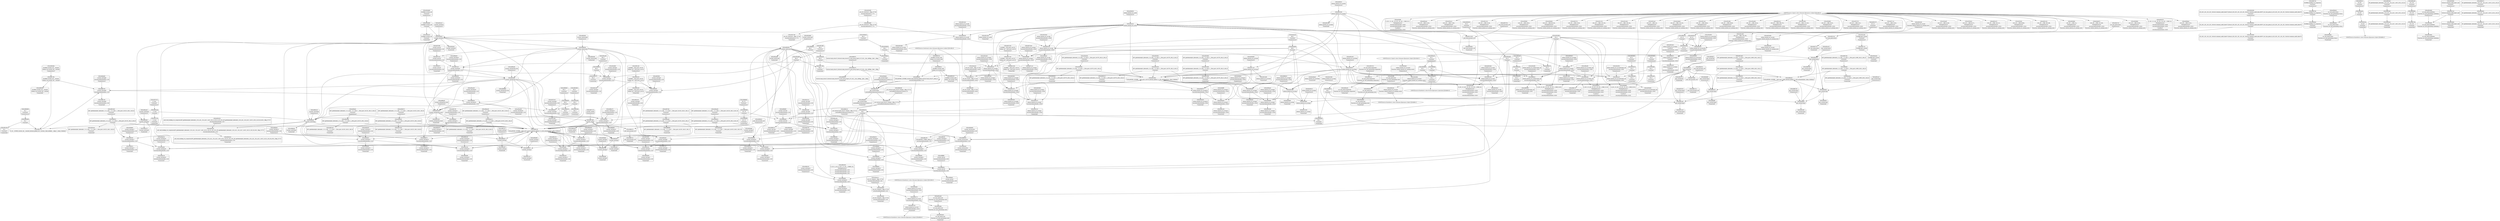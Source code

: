 digraph {
	CE0x4f8b7d0 [shape=record,shape=Mrecord,label="{CE0x4f8b7d0|current_sid:tmp8|security/selinux/hooks.c,218|*SummSink*}"]
	CE0x4f40860 [shape=record,shape=Mrecord,label="{CE0x4f40860|128:_i8*,_:_CRE_36,40_|*MultipleSource*|security/selinux/hooks.c,3520|Function::selinux_kernel_act_as&Arg::new::}"]
	CE0x4f43e30 [shape=record,shape=Mrecord,label="{CE0x4f43e30|_ret_i32_%tmp24,_!dbg_!27742|security/selinux/hooks.c,220}"]
	CE0x4f6a410 [shape=record,shape=Mrecord,label="{CE0x4f6a410|current_sid:if.end|*SummSink*}"]
	CE0x4f44010 [shape=record,shape=Mrecord,label="{CE0x4f44010|_ret_i32_%tmp24,_!dbg_!27742|security/selinux/hooks.c,220|*SummSource*}"]
	CE0x4f857b0 [shape=record,shape=Mrecord,label="{CE0x4f857b0|GLOBAL:lockdep_rcu_suspicious|*Constant*}"]
	CE0x4f3af80 [shape=record,shape=Mrecord,label="{CE0x4f3af80|current_sid:tmp4|security/selinux/hooks.c,218|*SummSource*}"]
	CE0x4f5e9b0 [shape=record,shape=Mrecord,label="{CE0x4f5e9b0|current_sid:do.end|*SummSource*}"]
	CE0x4f69a50 [shape=record,shape=Mrecord,label="{CE0x4f69a50|COLLAPSED:_GCMRE___llvm_gcov_ctr98_internal_global_2_x_i64_zeroinitializer:_elem_0:default:}"]
	CE0x4f3dcd0 [shape=record,shape=Mrecord,label="{CE0x4f3dcd0|i64_0|*Constant*}"]
	CE0x4f53d70 [shape=record,shape=Mrecord,label="{CE0x4f53d70|4:_i32,_12:_i32,_16:_i32,_20:_i32,_:_CME_0,4_|*MultipleSource*|security/selinux/hooks.c,3529|security/selinux/hooks.c,3520|*LoadInst*|security/selinux/hooks.c,3520}"]
	CE0x4f51500 [shape=record,shape=Mrecord,label="{CE0x4f51500|GLOBAL:__llvm_gcov_ctr276|Global_var:__llvm_gcov_ctr276|*SummSink*}"]
	CE0x4f3a980 [shape=record,shape=Mrecord,label="{CE0x4f3a980|GLOBAL:current_sid|*Constant*|*SummSource*}"]
	CE0x4f8a0c0 [shape=record,shape=Mrecord,label="{CE0x4f8a0c0|i64_1|*Constant*}"]
	CE0x4f53540 [shape=record,shape=Mrecord,label="{CE0x4f53540|selinux_kernel_act_as:sid2|security/selinux/hooks.c,3529}"]
	CE0x4f45690 [shape=record,shape=Mrecord,label="{CE0x4f45690|i32_(i32,_i32,_i16,_i32,_%struct.common_audit_data*)*_bitcast_(i32_(i32,_i32,_i16,_i32,_%struct.common_audit_data.495*)*_avc_has_perm_to_i32_(i32,_i32,_i16,_i32,_%struct.common_audit_data*)*)|*Constant*|*SummSink*}"]
	CE0x4f847b0 [shape=record,shape=Mrecord,label="{CE0x4f847b0|i64*_getelementptr_inbounds_(_2_x_i64_,_2_x_i64_*___llvm_gcov_ctr98,_i64_0,_i64_0)|*Constant*|*SummSource*}"]
	CE0x4f64120 [shape=record,shape=Mrecord,label="{CE0x4f64120|current_sid:tmp12|security/selinux/hooks.c,218|*SummSource*}"]
	"CONST[source:0(mediator),value:2(dynamic)][purpose:{object}][SnkIdx:2]"
	CE0x4f9a180 [shape=record,shape=Mrecord,label="{CE0x4f9a180|current_sid:tmp21|security/selinux/hooks.c,218|*SummSource*}"]
	CE0x4f43dc0 [shape=record,shape=Mrecord,label="{CE0x4f43dc0|current_sid:entry|*SummSink*}"]
	CE0x4f63230 [shape=record,shape=Mrecord,label="{CE0x4f63230|current_sid:tmp5|security/selinux/hooks.c,218|*SummSink*}"]
	CE0x4f85640 [shape=record,shape=Mrecord,label="{CE0x4f85640|i8*_getelementptr_inbounds_(_25_x_i8_,_25_x_i8_*_.str3,_i32_0,_i32_0)|*Constant*|*SummSink*}"]
	CE0x4f4f1b0 [shape=record,shape=Mrecord,label="{CE0x4f4f1b0|i16_48|*Constant*|*SummSink*}"]
	CE0x4f99470 [shape=record,shape=Mrecord,label="{CE0x4f99470|_ret_%struct.task_struct*_%tmp4,_!dbg_!27714|./arch/x86/include/asm/current.h,14}"]
	CE0x4f58ba0 [shape=record,shape=Mrecord,label="{CE0x4f58ba0|128:_i8*,_:_CRE_20,24_|*MultipleSource*|security/selinux/hooks.c,3520|Function::selinux_kernel_act_as&Arg::new::}"]
	CE0x4f4ed40 [shape=record,shape=Mrecord,label="{CE0x4f4ed40|avc_has_perm:tsid|Function::avc_has_perm&Arg::tsid::|*SummSink*}"]
	CE0x4f5b590 [shape=record,shape=Mrecord,label="{CE0x4f5b590|current_sid:tmp11|security/selinux/hooks.c,218|*SummSink*}"]
	CE0x4f8ef70 [shape=record,shape=Mrecord,label="{CE0x4f8ef70|%struct.task_struct*_(%struct.task_struct**)*_asm_movq_%gs:$_1:P_,$0_,_r,im,_dirflag_,_fpsr_,_flags_|*SummSource*}"]
	CE0x4f9a000 [shape=record,shape=Mrecord,label="{CE0x4f9a000|current_sid:tmp21|security/selinux/hooks.c,218}"]
	"CONST[source:0(mediator),value:2(dynamic)][purpose:{object}][SnkIdx:1]"
	CE0x4f68fc0 [shape=record,shape=Mrecord,label="{CE0x4f68fc0|i64_3|*Constant*}"]
	CE0x4f5ea80 [shape=record,shape=Mrecord,label="{CE0x4f5ea80|current_sid:do.end|*SummSink*}"]
	CE0x4f373c0 [shape=record,shape=Mrecord,label="{CE0x4f373c0|current_sid:call|security/selinux/hooks.c,218}"]
	CE0x4f8a710 [shape=record,shape=Mrecord,label="{CE0x4f8a710|0:_i8,_:_GCMR_current_sid.__warned_internal_global_i8_0,_section_.data.unlikely_,_align_1:_elem_0:default:}"]
	CE0x4f83560 [shape=record,shape=Mrecord,label="{CE0x4f83560|current_sid:do.body|*SummSink*}"]
	CE0x4f5da80 [shape=record,shape=Mrecord,label="{CE0x4f5da80|i32_0|*Constant*}"]
	CE0x4f39810 [shape=record,shape=Mrecord,label="{CE0x4f39810|4:_i32,_12:_i32,_16:_i32,_20:_i32,_:_CME_16,20_|*MultipleSource*|security/selinux/hooks.c,3529|security/selinux/hooks.c,3520|*LoadInst*|security/selinux/hooks.c,3520}"]
	CE0x4f60740 [shape=record,shape=Mrecord,label="{CE0x4f60740|GLOBAL:lockdep_rcu_suspicious|*Constant*|*SummSource*}"]
	"CONST[source:0(mediator),value:2(dynamic)][purpose:{subject}][SnkIdx:0]"
	CE0x4fbe7b0 [shape=record,shape=Mrecord,label="{CE0x4fbe7b0|get_current:tmp4|./arch/x86/include/asm/current.h,14}"]
	CE0x4f645b0 [shape=record,shape=Mrecord,label="{CE0x4f645b0|current_sid:if.end}"]
	CE0x4f83920 [shape=record,shape=Mrecord,label="{CE0x4f83920|current_sid:tmp2}"]
	CE0x4f4c280 [shape=record,shape=Mrecord,label="{CE0x4f4c280|current_sid:call4|security/selinux/hooks.c,218}"]
	CE0x4f3a880 [shape=record,shape=Mrecord,label="{CE0x4f3a880|GLOBAL:current_sid|*Constant*}"]
	CE0x4f5e190 [shape=record,shape=Mrecord,label="{CE0x4f5e190|current_sid:tmp4|security/selinux/hooks.c,218|*SummSink*}"]
	CE0x4f60860 [shape=record,shape=Mrecord,label="{CE0x4f60860|i32_218|*Constant*}"]
	CE0x4f53ff0 [shape=record,shape=Mrecord,label="{CE0x4f53ff0|4:_i32,_12:_i32,_16:_i32,_20:_i32,_:_CME_8,12_|*MultipleSource*|security/selinux/hooks.c,3529|security/selinux/hooks.c,3520|*LoadInst*|security/selinux/hooks.c,3520}"]
	CE0x4f8ee70 [shape=record,shape=Mrecord,label="{CE0x4f8ee70|%struct.task_struct*_(%struct.task_struct**)*_asm_movq_%gs:$_1:P_,$0_,_r,im,_dirflag_,_fpsr_,_flags_}"]
	CE0x4f66b90 [shape=record,shape=Mrecord,label="{CE0x4f66b90|selinux_kernel_act_as:tmp8|security/selinux/hooks.c,3529|*SummSink*}"]
	CE0x4fa4a50 [shape=record,shape=Mrecord,label="{CE0x4fa4a50|i64*_getelementptr_inbounds_(_2_x_i64_,_2_x_i64_*___llvm_gcov_ctr98,_i64_0,_i64_1)|*Constant*}"]
	CE0x4f6a7f0 [shape=record,shape=Mrecord,label="{CE0x4f6a7f0|COLLAPSED:_CMRE:_elem_0::|security/selinux/hooks.c,218}"]
	CE0x4f431c0 [shape=record,shape=Mrecord,label="{CE0x4f431c0|selinux_kernel_act_as:tmp7|security/selinux/hooks.c,3528|*SummSink*}"]
	CE0x4f430b0 [shape=record,shape=Mrecord,label="{CE0x4f430b0|selinux_kernel_act_as:tmp7|security/selinux/hooks.c,3528|*SummSource*}"]
	CE0x4f3a6e0 [shape=record,shape=Mrecord,label="{CE0x4f3a6e0|selinux_kernel_act_as:call|security/selinux/hooks.c,3521|*SummSource*}"]
	CE0x4f4c690 [shape=record,shape=Mrecord,label="{CE0x4f4c690|current_sid:call4|security/selinux/hooks.c,218|*SummSink*}"]
	CE0x4f5fee0 [shape=record,shape=Mrecord,label="{CE0x4f5fee0|i64*_getelementptr_inbounds_(_11_x_i64_,_11_x_i64_*___llvm_gcov_ctr125,_i64_0,_i64_6)|*Constant*|*SummSource*}"]
	CE0x4f90b60 [shape=record,shape=Mrecord,label="{CE0x4f90b60|current_sid:tmp24|security/selinux/hooks.c,220}"]
	CE0x4f4aeb0 [shape=record,shape=Mrecord,label="{CE0x4f4aeb0|current_sid:tmp18|security/selinux/hooks.c,218}"]
	CE0x4f59630 [shape=record,shape=Mrecord,label="{CE0x4f59630|selinux_kernel_act_as:bb|*SummSource*}"]
	CE0x4f38000 [shape=record,shape=Mrecord,label="{CE0x4f38000|i64*_getelementptr_inbounds_(_11_x_i64_,_11_x_i64_*___llvm_gcov_ctr125,_i64_0,_i64_8)|*Constant*}"]
	CE0x4f5ce00 [shape=record,shape=Mrecord,label="{CE0x4f5ce00|i8_1|*Constant*|*SummSink*}"]
	CE0x4fbe710 [shape=record,shape=Mrecord,label="{CE0x4fbe710|_call_void_mcount()_#3|*SummSink*}"]
	CE0x4f58500 [shape=record,shape=Mrecord,label="{CE0x4f58500|i32_0|*Constant*|*SummSource*}"]
	CE0x4f8b1a0 [shape=record,shape=Mrecord,label="{CE0x4f8b1a0|current_sid:tmp|*SummSource*}"]
	CE0x4f59ea0 [shape=record,shape=Mrecord,label="{CE0x4f59ea0|current_sid:tmp15|security/selinux/hooks.c,218|*SummSink*}"]
	CE0x4f50870 [shape=record,shape=Mrecord,label="{CE0x4f50870|i32_22|*Constant*}"]
	CE0x4f59e30 [shape=record,shape=Mrecord,label="{CE0x4f59e30|current_sid:tmp15|security/selinux/hooks.c,218|*SummSource*}"]
	CE0x4f610e0 [shape=record,shape=Mrecord,label="{CE0x4f610e0|i64*_getelementptr_inbounds_(_11_x_i64_,_11_x_i64_*___llvm_gcov_ctr125,_i64_0,_i64_9)|*Constant*|*SummSource*}"]
	CE0x4f8f360 [shape=record,shape=Mrecord,label="{CE0x4f8f360|current_sid:tmp23|security/selinux/hooks.c,218}"]
	CE0x4f880f0 [shape=record,shape=Mrecord,label="{CE0x4f880f0|i64*_getelementptr_inbounds_(_11_x_i64_,_11_x_i64_*___llvm_gcov_ctr125,_i64_0,_i64_1)|*Constant*|*SummSink*}"]
	CE0x4f66400 [shape=record,shape=Mrecord,label="{CE0x4f66400|i32_4|*Constant*|*SummSink*}"]
	CE0x4f58ce0 [shape=record,shape=Mrecord,label="{CE0x4f58ce0|128:_i8*,_:_CRE_24,28_|*MultipleSource*|security/selinux/hooks.c,3520|Function::selinux_kernel_act_as&Arg::new::}"]
	CE0x4f426f0 [shape=record,shape=Mrecord,label="{CE0x4f426f0|_ret_i32_%retval.0,_!dbg_!27728|security/selinux/avc.c,775|*SummSource*}"]
	CE0x4f55c00 [shape=record,shape=Mrecord,label="{CE0x4f55c00|selinux_kernel_act_as:if.then|*SummSource*}"]
	CE0x4f65e60 [shape=record,shape=Mrecord,label="{CE0x4f65e60|selinux_kernel_act_as:create_sid|security/selinux/hooks.c,3530}"]
	CE0x4f457e0 [shape=record,shape=Mrecord,label="{CE0x4f457e0|avc_has_perm:entry}"]
	CE0x4f5e420 [shape=record,shape=Mrecord,label="{CE0x4f5e420|GLOBAL:__llvm_gcov_ctr125|Global_var:__llvm_gcov_ctr125}"]
	CE0x4f8f000 [shape=record,shape=Mrecord,label="{CE0x4f8f000|%struct.task_struct*_(%struct.task_struct**)*_asm_movq_%gs:$_1:P_,$0_,_r,im,_dirflag_,_fpsr_,_flags_|*SummSink*}"]
	CE0x4f3ad60 [shape=record,shape=Mrecord,label="{CE0x4f3ad60|i64_0|*Constant*}"]
	CE0x4f32900 [shape=record,shape=Mrecord,label="{CE0x4f32900|selinux_kernel_act_as:new|Function::selinux_kernel_act_as&Arg::new::}"]
	CE0x4f99cc0 [shape=record,shape=Mrecord,label="{CE0x4f99cc0|current_sid:cred|security/selinux/hooks.c,218|*SummSink*}"]
	CE0x4f65c70 [shape=record,shape=Mrecord,label="{CE0x4f65c70|selinux_kernel_act_as:create_sid|security/selinux/hooks.c,3530|*SummSink*}"]
	CE0x4f5ad30 [shape=record,shape=Mrecord,label="{CE0x4f5ad30|current_sid:tobool1|security/selinux/hooks.c,218|*SummSink*}"]
	CE0x4f86150 [shape=record,shape=Mrecord,label="{CE0x4f86150|current_sid:if.then|*SummSource*}"]
	CE0x4f8ff80 [shape=record,shape=Mrecord,label="{CE0x4f8ff80|current_sid:sid|security/selinux/hooks.c,220|*SummSource*}"]
	CE0x4f41ae0 [shape=record,shape=Mrecord,label="{CE0x4f41ae0|i64*_getelementptr_inbounds_(_2_x_i64_,_2_x_i64_*___llvm_gcov_ctr98,_i64_0,_i64_1)|*Constant*|*SummSource*}"]
	CE0x4f87170 [shape=record,shape=Mrecord,label="{CE0x4f87170|current_sid:bb|*SummSource*}"]
	CE0x4f40150 [shape=record,shape=Mrecord,label="{CE0x4f40150|%struct.common_audit_data*_null|*Constant*}"]
	CE0x4f411a0 [shape=record,shape=Mrecord,label="{CE0x4f411a0|selinux_kernel_act_as:if.end}"]
	CE0x4f40ce0 [shape=record,shape=Mrecord,label="{CE0x4f40ce0|selinux_kernel_act_as:secid|Function::selinux_kernel_act_as&Arg::secid::|*SummSink*}"]
	CE0x4f57b40 [shape=record,shape=Mrecord,label="{CE0x4f57b40|selinux_kernel_act_as:tmp4|security/selinux/hooks.c,3528|*SummSource*}"]
	CE0x4f87f40 [shape=record,shape=Mrecord,label="{CE0x4f87f40|i64*_getelementptr_inbounds_(_11_x_i64_,_11_x_i64_*___llvm_gcov_ctr125,_i64_0,_i64_1)|*Constant*|*SummSource*}"]
	"CONST[source:1(input),value:2(dynamic)][purpose:{object}][SrcIdx:2]"
	CE0x4f668c0 [shape=record,shape=Mrecord,label="{CE0x4f668c0|selinux_kernel_act_as:keycreate_sid|security/selinux/hooks.c,3531}"]
	CE0x4f694a0 [shape=record,shape=Mrecord,label="{CE0x4f694a0|current_sid:bb|*SummSink*}"]
	CE0x4f9fa60 [shape=record,shape=Mrecord,label="{CE0x4f9fa60|i64*_getelementptr_inbounds_(_2_x_i64_,_2_x_i64_*___llvm_gcov_ctr98,_i64_0,_i64_0)|*Constant*}"]
	CE0x4f83a00 [shape=record,shape=Mrecord,label="{CE0x4f83a00|current_sid:tmp2|*SummSink*}"]
	CE0x4f37b70 [shape=record,shape=Mrecord,label="{CE0x4f37b70|i1_true|*Constant*|*SummSource*}"]
	CE0x4f40bd0 [shape=record,shape=Mrecord,label="{CE0x4f40bd0|selinux_kernel_act_as:secid|Function::selinux_kernel_act_as&Arg::secid::|*SummSource*}"]
	CE0x4f5c600 [shape=record,shape=Mrecord,label="{CE0x4f5c600|current_sid:tmp7|security/selinux/hooks.c,218|*SummSource*}"]
	CE0x4f8e780 [shape=record,shape=Mrecord,label="{CE0x4f8e780|i32_218|*Constant*|*SummSink*}"]
	CE0x4f991d0 [shape=record,shape=Mrecord,label="{CE0x4f991d0|get_current:entry|*SummSink*}"]
	"CONST[source:2(external),value:2(dynamic)][purpose:{subject}][SrcIdx:3]"
	CE0x4f9b520 [shape=record,shape=Mrecord,label="{CE0x4f9b520|current_sid:security|security/selinux/hooks.c,218}"]
	CE0x4f83990 [shape=record,shape=Mrecord,label="{CE0x4f83990|current_sid:tmp2|*SummSource*}"]
	"CONST[source:1(input),value:2(dynamic)][purpose:{subject}][SrcIdx:4]"
	CE0x4f55710 [shape=record,shape=Mrecord,label="{CE0x4f55710|avc_has_perm:entry|*SummSink*}"]
	CE0x4f4eea0 [shape=record,shape=Mrecord,label="{CE0x4f4eea0|i16_48|*Constant*}"]
	CE0x4f4f010 [shape=record,shape=Mrecord,label="{CE0x4f4f010|i16_48|*Constant*|*SummSource*}"]
	CE0x4f28cc0 [shape=record,shape=Mrecord,label="{CE0x4f28cc0|128:_i8*,_:_CRE_72,80_|*MultipleSource*|security/selinux/hooks.c,3520|Function::selinux_kernel_act_as&Arg::new::}"]
	CE0x4f41940 [shape=record,shape=Mrecord,label="{CE0x4f41940|COLLAPSED:_GCMRE___llvm_gcov_ctr276_internal_global_5_x_i64_zeroinitializer:_elem_0:default:}"]
	CE0x4f82cd0 [shape=record,shape=Mrecord,label="{CE0x4f82cd0|GLOBAL:__llvm_gcov_ctr125|Global_var:__llvm_gcov_ctr125|*SummSource*}"]
	CE0x4f99880 [shape=record,shape=Mrecord,label="{CE0x4f99880|i32_78|*Constant*}"]
	CE0x6eaba40 [shape=record,shape=Mrecord,label="{CE0x6eaba40|i64_1|*Constant*|*SummSource*}"]
	CE0x4f3c150 [shape=record,shape=Mrecord,label="{CE0x4f3c150|128:_i8*,_:_CRE_52,56_|*MultipleSource*|security/selinux/hooks.c,3520|Function::selinux_kernel_act_as&Arg::new::}"]
	CE0x4f5bdc0 [shape=record,shape=Mrecord,label="{CE0x4f5bdc0|i32_1|*Constant*|*SummSink*}"]
	CE0x4f4e470 [shape=record,shape=Mrecord,label="{CE0x4f4e470|_ret_i32_%call1,_!dbg_!27735|security/selinux/hooks.c,3534}"]
	CE0x4f3f080 [shape=record,shape=Mrecord,label="{CE0x4f3f080|128:_i8*,_:_CRE_48,52_|*MultipleSource*|security/selinux/hooks.c,3520|Function::selinux_kernel_act_as&Arg::new::}"]
	CE0x4f65b00 [shape=record,shape=Mrecord,label="{CE0x4f65b00|i32_3|*Constant*|*SummSink*}"]
	CE0x4f3ae70 [shape=record,shape=Mrecord,label="{CE0x4f3ae70|i64_3|*Constant*|*SummSink*}"]
	CE0x4f82fb0 [shape=record,shape=Mrecord,label="{CE0x4f82fb0|current_sid:tmp5|security/selinux/hooks.c,218|*SummSource*}"]
	CE0x4f8a8d0 [shape=record,shape=Mrecord,label="{CE0x4f8a8d0|current_sid:tmp8|security/selinux/hooks.c,218|*SummSource*}"]
	CE0x4f65990 [shape=record,shape=Mrecord,label="{CE0x4f65990|i32_3|*Constant*|*SummSource*}"]
	CE0x4f60c10 [shape=record,shape=Mrecord,label="{CE0x4f60c10|i8*_getelementptr_inbounds_(_45_x_i8_,_45_x_i8_*_.str12,_i32_0,_i32_0)|*Constant*|*SummSink*}"]
	CE0x4f55450 [shape=record,shape=Mrecord,label="{CE0x4f55450|selinux_kernel_act_as:tmp2|*LoadInst*|security/selinux/hooks.c,3520|*SummSource*}"]
	CE0x4f69730 [shape=record,shape=Mrecord,label="{CE0x4f69730|get_current:tmp1|*SummSource*}"]
	CE0x4f4e5f0 [shape=record,shape=Mrecord,label="{CE0x4f4e5f0|_ret_i32_%call1,_!dbg_!27735|security/selinux/hooks.c,3534|*SummSink*}"]
	CE0x4f4beb0 [shape=record,shape=Mrecord,label="{CE0x4f4beb0|current_sid:tmp20|security/selinux/hooks.c,218|*SummSink*}"]
	CE0x4f55a90 [shape=record,shape=Mrecord,label="{CE0x4f55a90|avc_has_perm:ssid|Function::avc_has_perm&Arg::ssid::|*SummSource*}"]
	CE0x4f50800 [shape=record,shape=Mrecord,label="{CE0x4f50800|_call_void_mcount()_#3|*SummSink*}"]
	CE0x4f42060 [shape=record,shape=Mrecord,label="{CE0x4f42060|i64*_getelementptr_inbounds_(_5_x_i64_,_5_x_i64_*___llvm_gcov_ctr276,_i64_0,_i64_0)|*Constant*}"]
	CE0x4f50430 [shape=record,shape=Mrecord,label="{CE0x4f50430|selinux_kernel_act_as:new|Function::selinux_kernel_act_as&Arg::new::|*SummSource*}"]
	CE0x4f4e4e0 [shape=record,shape=Mrecord,label="{CE0x4f4e4e0|_ret_i32_%call1,_!dbg_!27735|security/selinux/hooks.c,3534|*SummSource*}"]
	CE0x4f87060 [shape=record,shape=Mrecord,label="{CE0x4f87060|current_sid:bb}"]
	CE0x4f90ef0 [shape=record,shape=Mrecord,label="{CE0x4f90ef0|get_current:bb|*SummSource*}"]
	CE0x4f4d290 [shape=record,shape=Mrecord,label="{CE0x4f4d290|i64*_getelementptr_inbounds_(_5_x_i64_,_5_x_i64_*___llvm_gcov_ctr276,_i64_0,_i64_4)|*Constant*}"]
	CE0x4f4cd70 [shape=record,shape=Mrecord,label="{CE0x4f4cd70|get_current:entry}"]
	CE0x4f37a10 [shape=record,shape=Mrecord,label="{CE0x4f37a10|get_current:tmp3|*SummSink*}"]
	"CONST[source:0(mediator),value:2(dynamic)][purpose:{subject}][SrcIdx:5]"
	CE0x4f3d090 [shape=record,shape=Mrecord,label="{CE0x4f3d090|128:_i8*,_:_CRE_96,104_|*MultipleSource*|security/selinux/hooks.c,3520|Function::selinux_kernel_act_as&Arg::new::}"]
	CE0x4f4e760 [shape=record,shape=Mrecord,label="{CE0x4f4e760|current_sid:land.lhs.true2}"]
	CE0x4f62cd0 [shape=record,shape=Mrecord,label="{CE0x4f62cd0|get_current:tmp3}"]
	CE0x4f51240 [shape=record,shape=Mrecord,label="{CE0x4f51240|GLOBAL:__llvm_gcov_ctr276|Global_var:__llvm_gcov_ctr276}"]
	CE0x4f3dbc0 [shape=record,shape=Mrecord,label="{CE0x4f3dbc0|i64_2|*Constant*|*SummSink*}"]
	CE0x4f84820 [shape=record,shape=Mrecord,label="{CE0x4f84820|current_sid:tmp1}"]
	CE0x4f3db50 [shape=record,shape=Mrecord,label="{CE0x4f3db50|i64_2|*Constant*|*SummSource*}"]
	CE0x4f895d0 [shape=record,shape=Mrecord,label="{CE0x4f895d0|GLOBAL:current_sid.__warned|Global_var:current_sid.__warned|*SummSink*}"]
	CE0x4f6a2e0 [shape=record,shape=Mrecord,label="{CE0x4f6a2e0|current_sid:if.end|*SummSource*}"]
	CE0x4f51760 [shape=record,shape=Mrecord,label="{CE0x4f51760|i64_0|*Constant*|*SummSink*}"]
	CE0x4f5b430 [shape=record,shape=Mrecord,label="{CE0x4f5b430|current_sid:tmp11|security/selinux/hooks.c,218|*SummSource*}"]
	CE0x4fbdd80 [shape=record,shape=Mrecord,label="{CE0x4fbdd80|get_current:tmp2|*SummSource*}"]
	CE0x4f68c80 [shape=record,shape=Mrecord,label="{CE0x4f68c80|current_sid:tobool|security/selinux/hooks.c,218|*SummSink*}"]
	CE0x4f478e0 [shape=record,shape=Mrecord,label="{CE0x4f478e0|current_sid:tmp9|security/selinux/hooks.c,218|*SummSink*}"]
	CE0x4f62970 [shape=record,shape=Mrecord,label="{CE0x4f62970|current_sid:tmp14|security/selinux/hooks.c,218|*SummSink*}"]
	CE0x4f50270 [shape=record,shape=Mrecord,label="{CE0x4f50270|i32_22|*Constant*|*SummSource*}"]
	CE0x4f85d80 [shape=record,shape=Mrecord,label="{CE0x4f85d80|current_sid:tmp16|security/selinux/hooks.c,218|*SummSink*}"]
	CE0x6315230 [shape=record,shape=Mrecord,label="{CE0x6315230|selinux_kernel_act_as:tmp1|*SummSink*}"]
	CE0x4f8f460 [shape=record,shape=Mrecord,label="{CE0x4f8f460|current_sid:tmp22|security/selinux/hooks.c,218|*SummSink*}"]
	CE0x4f563f0 [shape=record,shape=Mrecord,label="{CE0x4f563f0|selinux_kernel_act_as:security|security/selinux/hooks.c,3520|*SummSource*}"]
	CE0x4f8a030 [shape=record,shape=Mrecord,label="{CE0x4f8a030|current_sid:tmp|*SummSink*}"]
	CE0x4f4b2d0 [shape=record,shape=Mrecord,label="{CE0x4f4b2d0|current_sid:tmp19|security/selinux/hooks.c,218}"]
	CE0x4f535b0 [shape=record,shape=Mrecord,label="{CE0x4f535b0|selinux_kernel_act_as:sid2|security/selinux/hooks.c,3529|*SummSource*}"]
	CE0x4f4da50 [shape=record,shape=Mrecord,label="{CE0x4f4da50|selinux_kernel_act_as:tmp10|security/selinux/hooks.c,3534|*SummSink*}"]
	CE0x4f60a00 [shape=record,shape=Mrecord,label="{CE0x4f60a00|i32_218|*Constant*|*SummSource*}"]
	CE0x4f43330 [shape=record,shape=Mrecord,label="{CE0x4f43330|i64*_getelementptr_inbounds_(_5_x_i64_,_5_x_i64_*___llvm_gcov_ctr276,_i64_0,_i64_3)|*Constant*}"]
	CE0x4f35f50 [shape=record,shape=Mrecord,label="{CE0x4f35f50|i64*_getelementptr_inbounds_(_5_x_i64_,_5_x_i64_*___llvm_gcov_ctr276,_i64_0,_i64_3)|*Constant*|*SummSource*}"]
	CE0x4f5d6e0 [shape=record,shape=Mrecord,label="{CE0x4f5d6e0|get_current:tmp1}"]
	CE0x4f4cec0 [shape=record,shape=Mrecord,label="{CE0x4f4cec0|selinux_kernel_act_as:sockcreate_sid|security/selinux/hooks.c,3532}"]
	CE0x4f6abe0 [shape=record,shape=Mrecord,label="{CE0x4f6abe0|current_sid:tmp22|security/selinux/hooks.c,218}"]
	CE0x4f3a750 [shape=record,shape=Mrecord,label="{CE0x4f3a750|selinux_kernel_act_as:call|security/selinux/hooks.c,3521|*SummSink*}"]
	CE0x4f35b80 [shape=record,shape=Mrecord,label="{CE0x4f35b80|selinux_kernel_act_as:sockcreate_sid|security/selinux/hooks.c,3532|*SummSink*}"]
	CE0x4f5be30 [shape=record,shape=Mrecord,label="{CE0x4f5be30|avc_has_perm:requested|Function::avc_has_perm&Arg::requested::|*SummSink*}"]
	CE0x4f662d0 [shape=record,shape=Mrecord,label="{CE0x4f662d0|i32_4|*Constant*|*SummSource*}"]
	CE0x4f90520 [shape=record,shape=Mrecord,label="{CE0x4f90520|get_current:bb}"]
	CE0x4f40720 [shape=record,shape=Mrecord,label="{CE0x4f40720|128:_i8*,_:_CRE_32,36_|*MultipleSource*|security/selinux/hooks.c,3520|Function::selinux_kernel_act_as&Arg::new::}"]
	CE0x4f32890 [shape=record,shape=Mrecord,label="{CE0x4f32890|i32_0|*Constant*}"]
	CE0x4f62aa0 [shape=record,shape=Mrecord,label="{CE0x4f62aa0|i1_true|*Constant*}"]
	CE0x4f84890 [shape=record,shape=Mrecord,label="{CE0x4f84890|current_sid:tmp1|*SummSource*}"]
	CE0x4f4b020 [shape=record,shape=Mrecord,label="{CE0x4f4b020|current_sid:tmp18|security/selinux/hooks.c,218|*SummSource*}"]
	CE0x4f65ef0 [shape=record,shape=Mrecord,label="{CE0x4f65ef0|selinux_kernel_act_as:create_sid|security/selinux/hooks.c,3530|*SummSource*}"]
	CE0x4f5ba60 [shape=record,shape=Mrecord,label="{CE0x4f5ba60|avc_has_perm:tclass|Function::avc_has_perm&Arg::tclass::|*SummSink*}"]
	CE0x4f41320 [shape=record,shape=Mrecord,label="{CE0x4f41320|128:_i8*,_:_CRE_120,128_|*MultipleSource*|security/selinux/hooks.c,3520|Function::selinux_kernel_act_as&Arg::new::}"]
	CE0x4f8f990 [shape=record,shape=Mrecord,label="{CE0x4f8f990|i32_1|*Constant*}"]
	CE0x4f66b20 [shape=record,shape=Mrecord,label="{CE0x4f66b20|selinux_kernel_act_as:tmp8|security/selinux/hooks.c,3529|*SummSource*}"]
	CE0x4f91070 [shape=record,shape=Mrecord,label="{CE0x4f91070|get_current:bb|*SummSink*}"]
	CE0x4f68570 [shape=record,shape=Mrecord,label="{CE0x4f68570|_call_void_mcount()_#3}"]
	CE0x4f855b0 [shape=record,shape=Mrecord,label="{CE0x4f855b0|i8*_getelementptr_inbounds_(_25_x_i8_,_25_x_i8_*_.str3,_i32_0,_i32_0)|*Constant*|*SummSource*}"]
	CE0x4f50c40 [shape=record,shape=Mrecord,label="{CE0x4f50c40|selinux_kernel_act_as:tmp2|*LoadInst*|security/selinux/hooks.c,3520|*SummSink*}"]
	CE0x4f8b0c0 [shape=record,shape=Mrecord,label="{CE0x4f8b0c0|current_sid:tmp}"]
	CE0x4f30470 [shape=record,shape=Mrecord,label="{CE0x4f30470|selinux_kernel_act_as:tmp7|security/selinux/hooks.c,3528}"]
	CE0x4f60b00 [shape=record,shape=Mrecord,label="{CE0x4f60b00|i8*_getelementptr_inbounds_(_45_x_i8_,_45_x_i8_*_.str12,_i32_0,_i32_0)|*Constant*}"]
	CE0x4f64620 [shape=record,shape=Mrecord,label="{CE0x4f64620|i64*_getelementptr_inbounds_(_2_x_i64_,_2_x_i64_*___llvm_gcov_ctr98,_i64_0,_i64_1)|*Constant*|*SummSink*}"]
	CE0x4f82f40 [shape=record,shape=Mrecord,label="{CE0x4f82f40|current_sid:tmp5|security/selinux/hooks.c,218}"]
	CE0x4f89700 [shape=record,shape=Mrecord,label="{CE0x4f89700|current_sid:tmp8|security/selinux/hooks.c,218}"]
	CE0x4f5d250 [shape=record,shape=Mrecord,label="{CE0x4f5d250|_call_void_lockdep_rcu_suspicious(i8*_getelementptr_inbounds_(_25_x_i8_,_25_x_i8_*_.str3,_i32_0,_i32_0),_i32_218,_i8*_getelementptr_inbounds_(_45_x_i8_,_45_x_i8_*_.str12,_i32_0,_i32_0))_#10,_!dbg_!27727|security/selinux/hooks.c,218|*SummSource*}"]
	CE0x4f62ec0 [shape=record,shape=Mrecord,label="{CE0x4f62ec0|get_current:tmp|*SummSource*}"]
	CE0x4f4dff0 [shape=record,shape=Mrecord,label="{CE0x4f4dff0|selinux_kernel_act_as:tmp11|security/selinux/hooks.c,3534|*SummSource*}"]
	CE0x4f41640 [shape=record,shape=Mrecord,label="{CE0x4f41640|128:_i8*,_:_CRE_136,144_|*MultipleSource*|security/selinux/hooks.c,3520|Function::selinux_kernel_act_as&Arg::new::}"]
	CE0x4f5b6f0 [shape=record,shape=Mrecord,label="{CE0x4f5b6f0|current_sid:tmp12|security/selinux/hooks.c,218}"]
	CE0x4f401c0 [shape=record,shape=Mrecord,label="{CE0x4f401c0|avc_has_perm:requested|Function::avc_has_perm&Arg::requested::}"]
	CE0x4f88be0 [shape=record,shape=Mrecord,label="{CE0x4f88be0|current_sid:tmp14|security/selinux/hooks.c,218}"]
	CE0x4f99960 [shape=record,shape=Mrecord,label="{CE0x4f99960|i32_78|*Constant*|*SummSource*}"]
	CE0x4f83310 [shape=record,shape=Mrecord,label="{CE0x4f83310|GLOBAL:current_task|Global_var:current_task|*SummSource*}"]
	CE0x4f419b0 [shape=record,shape=Mrecord,label="{CE0x4f419b0|selinux_kernel_act_as:tmp|*SummSource*}"]
	CE0x4f5d1e0 [shape=record,shape=Mrecord,label="{CE0x4f5d1e0|_call_void_lockdep_rcu_suspicious(i8*_getelementptr_inbounds_(_25_x_i8_,_25_x_i8_*_.str3,_i32_0,_i32_0),_i32_218,_i8*_getelementptr_inbounds_(_45_x_i8_,_45_x_i8_*_.str12,_i32_0,_i32_0))_#10,_!dbg_!27727|security/selinux/hooks.c,218}"]
	CE0x4f44080 [shape=record,shape=Mrecord,label="{CE0x4f44080|_ret_i32_%tmp24,_!dbg_!27742|security/selinux/hooks.c,220|*SummSink*}"]
	CE0x4f8f800 [shape=record,shape=Mrecord,label="{CE0x4f8f800|current_sid:tmp23|security/selinux/hooks.c,218|*SummSink*}"]
	CE0x4f42ea0 [shape=record,shape=Mrecord,label="{CE0x4f42ea0|128:_i8*,_:_CRE_4,8_|*MultipleSource*|security/selinux/hooks.c,3520|Function::selinux_kernel_act_as&Arg::new::}"]
	CE0x4f69d00 [shape=record,shape=Mrecord,label="{CE0x4f69d00|current_sid:land.lhs.true|*SummSink*}"]
	CE0x4f3dae0 [shape=record,shape=Mrecord,label="{CE0x4f3dae0|selinux_kernel_act_as:cmp|security/selinux/hooks.c,3528|*SummSink*}"]
	CE0x4fa4ba0 [shape=record,shape=Mrecord,label="{CE0x4fa4ba0|get_current:tmp}"]
	CE0x4f414b0 [shape=record,shape=Mrecord,label="{CE0x4f414b0|128:_i8*,_:_CRE_128,136_|*MultipleSource*|security/selinux/hooks.c,3520|Function::selinux_kernel_act_as&Arg::new::}"]
	CE0x4f37e20 [shape=record,shape=Mrecord,label="{CE0x4f37e20|i64*_getelementptr_inbounds_(_11_x_i64_,_11_x_i64_*___llvm_gcov_ctr125,_i64_0,_i64_8)|*Constant*|*SummSink*}"]
	CE0x4f4f330 [shape=record,shape=Mrecord,label="{CE0x4f4f330|selinux_kernel_act_as:if.then}"]
	CE0x4f4cbe0 [shape=record,shape=Mrecord,label="{CE0x4f4cbe0|GLOBAL:get_current|*Constant*|*SummSink*}"]
	CE0x6cde6e0 [shape=record,shape=Mrecord,label="{CE0x6cde6e0|128:_i8*,_:_CRE_144,152_|*MultipleSource*|security/selinux/hooks.c,3520|Function::selinux_kernel_act_as&Arg::new::}"]
	CE0x4f3ac80 [shape=record,shape=Mrecord,label="{CE0x4f3ac80|i64_3|*Constant*|*SummSource*}"]
	CE0x4f3aee0 [shape=record,shape=Mrecord,label="{CE0x4f3aee0|current_sid:tmp4|security/selinux/hooks.c,218}"]
	CE0x4f4bab0 [shape=record,shape=Mrecord,label="{CE0x4f4bab0|i64*_getelementptr_inbounds_(_11_x_i64_,_11_x_i64_*___llvm_gcov_ctr125,_i64_0,_i64_10)|*Constant*|*SummSink*}"]
	CE0x4f55c90 [shape=record,shape=Mrecord,label="{CE0x4f55c90|selinux_kernel_act_as:entry|*SummSink*}"]
	CE0x4f8b130 [shape=record,shape=Mrecord,label="{CE0x4f8b130|COLLAPSED:_GCMRE___llvm_gcov_ctr125_internal_global_11_x_i64_zeroinitializer:_elem_0:default:}"]
	CE0x4f5bce0 [shape=record,shape=Mrecord,label="{CE0x4f5bce0|i32_1|*Constant*|*SummSource*}"]
	CE0x4f3d630 [shape=record,shape=Mrecord,label="{CE0x4f3d630|i64_2|*Constant*}"]
	CE0x4f51350 [shape=record,shape=Mrecord,label="{CE0x4f51350|GLOBAL:__llvm_gcov_ctr276|Global_var:__llvm_gcov_ctr276|*SummSource*}"]
	CE0x4f58490 [shape=record,shape=Mrecord,label="{CE0x4f58490|selinux_kernel_act_as:new|Function::selinux_kernel_act_as&Arg::new::|*SummSink*}"]
	CE0x4f85eb0 [shape=record,shape=Mrecord,label="{CE0x4f85eb0|i8_1|*Constant*}"]
	CE0x4f88ed0 [shape=record,shape=Mrecord,label="{CE0x4f88ed0|i64_5|*Constant*}"]
	CE0x4f68d50 [shape=record,shape=Mrecord,label="{CE0x4f68d50|current_sid:tobool|security/selinux/hooks.c,218|*SummSource*}"]
	CE0x4f4ca60 [shape=record,shape=Mrecord,label="{CE0x4f4ca60|GLOBAL:get_current|*Constant*|*SummSource*}"]
	CE0x4f85360 [shape=record,shape=Mrecord,label="{CE0x4f85360|i8*_getelementptr_inbounds_(_25_x_i8_,_25_x_i8_*_.str3,_i32_0,_i32_0)|*Constant*}"]
	CE0x4f642a0 [shape=record,shape=Mrecord,label="{CE0x4f642a0|current_sid:tmp12|security/selinux/hooks.c,218|*SummSink*}"]
	CE0x4f50bd0 [shape=record,shape=Mrecord,label="{CE0x4f50bd0|selinux_kernel_act_as:tmp3|security/selinux/hooks.c,3520}"]
	CE0x4f54800 [shape=record,shape=Mrecord,label="{CE0x4f54800|avc_has_perm:auditdata|Function::avc_has_perm&Arg::auditdata::|*SummSink*}"]
	CE0x4f86080 [shape=record,shape=Mrecord,label="{CE0x4f86080|i8_1|*Constant*|*SummSource*}"]
	CE0x4f42940 [shape=record,shape=Mrecord,label="{CE0x4f42940|selinux_kernel_act_as:cmp|security/selinux/hooks.c,3528|*SummSource*}"]
	CE0x4f6a600 [shape=record,shape=Mrecord,label="{CE0x4f6a600|current_sid:security|security/selinux/hooks.c,218|*SummSource*}"]
	CE0x4f88870 [shape=record,shape=Mrecord,label="{CE0x4f88870|current_sid:tmp13|security/selinux/hooks.c,218}"]
	CE0x4f4d9e0 [shape=record,shape=Mrecord,label="{CE0x4f4d9e0|selinux_kernel_act_as:tmp10|security/selinux/hooks.c,3534|*SummSource*}"]
	CE0x4f6a940 [shape=record,shape=Mrecord,label="{CE0x4f6a940|current_sid:security|security/selinux/hooks.c,218|*SummSink*}"]
	CE0x4f84510 [shape=record,shape=Mrecord,label="{CE0x4f84510|get_current:tmp2}"]
	CE0x4f840a0 [shape=record,shape=Mrecord,label="{CE0x4f840a0|current_sid:tmp6|security/selinux/hooks.c,218|*SummSource*}"]
	CE0x4f38b80 [shape=record,shape=Mrecord,label="{CE0x4f38b80|get_current:tmp4|./arch/x86/include/asm/current.h,14|*SummSource*}"]
	CE0x4f4b750 [shape=record,shape=Mrecord,label="{CE0x4f4b750|current_sid:tmp19|security/selinux/hooks.c,218|*SummSource*}"]
	CE0x4f58200 [shape=record,shape=Mrecord,label="{CE0x4f58200|selinux_kernel_act_as:call1|security/selinux/hooks.c,3524}"]
	CE0x4f4ce20 [shape=record,shape=Mrecord,label="{CE0x4f4ce20|get_current:entry|*SummSource*}"]
	CE0x4f53870 [shape=record,shape=Mrecord,label="{CE0x4f53870|i32_3|*Constant*}"]
	CE0x4f66260 [shape=record,shape=Mrecord,label="{CE0x4f66260|i32_4|*Constant*}"]
	CE0x4f8c8b0 [shape=record,shape=Mrecord,label="{CE0x4f8c8b0|i64_4|*Constant*|*SummSource*}"]
	CE0x4f35ce0 [shape=record,shape=Mrecord,label="{CE0x4f35ce0|selinux_kernel_act_as:tmp5|security/selinux/hooks.c,3528}"]
	CE0x4f99af0 [shape=record,shape=Mrecord,label="{CE0x4f99af0|COLLAPSED:_GCMRE_current_task_external_global_%struct.task_struct*:_elem_0::|security/selinux/hooks.c,218}"]
	CE0x4f3f600 [shape=record,shape=Mrecord,label="{CE0x4f3f600|current_sid:tmp17|security/selinux/hooks.c,218|*SummSource*}"]
	CE0x4f36aa0 [shape=record,shape=Mrecord,label="{CE0x4f36aa0|selinux_kernel_act_as:tmp9|security/selinux/hooks.c,3529|*SummSource*}"]
	CE0x4f4bd10 [shape=record,shape=Mrecord,label="{CE0x4f4bd10|current_sid:tmp20|security/selinux/hooks.c,218|*SummSource*}"]
	CE0x4f5b950 [shape=record,shape=Mrecord,label="{CE0x4f5b950|avc_has_perm:tclass|Function::avc_has_perm&Arg::tclass::}"]
	CE0x4f4cf30 [shape=record,shape=Mrecord,label="{CE0x4f4cf30|selinux_kernel_act_as:sockcreate_sid|security/selinux/hooks.c,3532|*SummSource*}"]
	CE0x4f60140 [shape=record,shape=Mrecord,label="{CE0x4f60140|i64*_getelementptr_inbounds_(_11_x_i64_,_11_x_i64_*___llvm_gcov_ctr125,_i64_0,_i64_6)|*Constant*|*SummSink*}"]
	CE0x4f546d0 [shape=record,shape=Mrecord,label="{CE0x4f546d0|%struct.common_audit_data*_null|*Constant*|*SummSink*}"]
	CE0x4f890b0 [shape=record,shape=Mrecord,label="{CE0x4f890b0|current_sid:tmp9|security/selinux/hooks.c,218}"]
	CE0x4f90c50 [shape=record,shape=Mrecord,label="{CE0x4f90c50|current_sid:tmp24|security/selinux/hooks.c,220|*SummSource*}"]
	CE0x4f3c2e0 [shape=record,shape=Mrecord,label="{CE0x4f3c2e0|128:_i8*,_:_CRE_56,64_|*MultipleSource*|security/selinux/hooks.c,3520|Function::selinux_kernel_act_as&Arg::new::}"]
	CE0x4f8fd30 [shape=record,shape=Mrecord,label="{CE0x4f8fd30|current_sid:sid|security/selinux/hooks.c,220}"]
	CE0x4f834f0 [shape=record,shape=Mrecord,label="{CE0x4f834f0|current_sid:do.body|*SummSource*}"]
	CE0x4f4bb20 [shape=record,shape=Mrecord,label="{CE0x4f4bb20|current_sid:tmp19|security/selinux/hooks.c,218|*SummSink*}"]
	CE0x4f686c0 [shape=record,shape=Mrecord,label="{CE0x4f686c0|_call_void_mcount()_#3|*SummSource*}"]
	CE0x4f5d970 [shape=record,shape=Mrecord,label="{CE0x4f5d970|current_sid:call|security/selinux/hooks.c,218|*SummSink*}"]
	CE0x4f3f240 [shape=record,shape=Mrecord,label="{CE0x4f3f240|current_sid:tmp17|security/selinux/hooks.c,218}"]
	CE0x4f3cd80 [shape=record,shape=Mrecord,label="{CE0x4f3cd80|128:_i8*,_:_CRE_80,88_|*MultipleSource*|security/selinux/hooks.c,3520|Function::selinux_kernel_act_as&Arg::new::}"]
	CE0x4f36210 [shape=record,shape=Mrecord,label="{CE0x4f36210|i64*_getelementptr_inbounds_(_5_x_i64_,_5_x_i64_*___llvm_gcov_ctr276,_i64_0,_i64_3)|*Constant*|*SummSink*}"]
	CE0x4f8fe90 [shape=record,shape=Mrecord,label="{CE0x4f8fe90|current_sid:sid|security/selinux/hooks.c,220|*SummSink*}"]
	CE0x4f54bf0 [shape=record,shape=Mrecord,label="{CE0x4f54bf0|avc_has_perm:auditdata|Function::avc_has_perm&Arg::auditdata::}"]
	CE0x4f3f670 [shape=record,shape=Mrecord,label="{CE0x4f3f670|current_sid:tmp17|security/selinux/hooks.c,218|*SummSink*}"]
	CE0x4f5d2c0 [shape=record,shape=Mrecord,label="{CE0x4f5d2c0|_call_void_lockdep_rcu_suspicious(i8*_getelementptr_inbounds_(_25_x_i8_,_25_x_i8_*_.str3,_i32_0,_i32_0),_i32_218,_i8*_getelementptr_inbounds_(_45_x_i8_,_45_x_i8_*_.str12,_i32_0,_i32_0))_#10,_!dbg_!27727|security/selinux/hooks.c,218|*SummSink*}"]
	CE0x4f84220 [shape=record,shape=Mrecord,label="{CE0x4f84220|current_sid:tmp6|security/selinux/hooks.c,218|*SummSink*}"]
	CE0x4f5b850 [shape=record,shape=Mrecord,label="{CE0x4f5b850|i32_1|*Constant*}"]
	CE0x4f39610 [shape=record,shape=Mrecord,label="{CE0x4f39610|4:_i32,_12:_i32,_16:_i32,_20:_i32,_:_CME_12,16_|*MultipleSource*|security/selinux/hooks.c,3529|security/selinux/hooks.c,3520|*LoadInst*|security/selinux/hooks.c,3520}"]
	CE0x4f47810 [shape=record,shape=Mrecord,label="{CE0x4f47810|current_sid:tmp9|security/selinux/hooks.c,218|*SummSource*}"]
	CE0x4f54980 [shape=record,shape=Mrecord,label="{CE0x4f54980|_ret_i32_%retval.0,_!dbg_!27728|security/selinux/avc.c,775}"]
	CE0x4f42760 [shape=record,shape=Mrecord,label="{CE0x4f42760|_ret_i32_%retval.0,_!dbg_!27728|security/selinux/avc.c,775|*SummSink*}"]
	CE0x4f83410 [shape=record,shape=Mrecord,label="{CE0x4f83410|GLOBAL:current_task|Global_var:current_task|*SummSink*}"]
	CE0x4f30980 [shape=record,shape=Mrecord,label="{CE0x4f30980|%struct.common_audit_data*_null|*Constant*|*SummSource*}"]
	CE0x4f30b90 [shape=record,shape=Mrecord,label="{CE0x4f30b90|selinux_kernel_act_as:if.end|*SummSource*}"]
	CE0x4f358d0 [shape=record,shape=Mrecord,label="{CE0x4f358d0|i32_5|*Constant*|*SummSource*}"]
	CE0x4f88f40 [shape=record,shape=Mrecord,label="{CE0x4f88f40|i64_5|*Constant*|*SummSource*}"]
	CE0x4f340f0 [shape=record,shape=Mrecord,label="{CE0x4f340f0|selinux_kernel_act_as:keycreate_sid|security/selinux/hooks.c,3531|*SummSource*}"]
	CE0x4f58f30 [shape=record,shape=Mrecord,label="{CE0x4f58f30|i32_(i32,_i32,_i16,_i32,_%struct.common_audit_data*)*_bitcast_(i32_(i32,_i32,_i16,_i32,_%struct.common_audit_data.495*)*_avc_has_perm_to_i32_(i32,_i32,_i16,_i32,_%struct.common_audit_data*)*)|*Constant*}"]
	CE0x4f687c0 [shape=record,shape=Mrecord,label="{CE0x4f687c0|_call_void_mcount()_#3|*SummSink*}"]
	CE0x4f82e00 [shape=record,shape=Mrecord,label="{CE0x4f82e00|GLOBAL:__llvm_gcov_ctr125|Global_var:__llvm_gcov_ctr125|*SummSink*}"]
	CE0x4f42300 [shape=record,shape=Mrecord,label="{CE0x4f42300|selinux_kernel_act_as:entry}"]
	CE0x4f4ba00 [shape=record,shape=Mrecord,label="{CE0x4f4ba00|i64*_getelementptr_inbounds_(_11_x_i64_,_11_x_i64_*___llvm_gcov_ctr125,_i64_0,_i64_10)|*Constant*|*SummSource*}"]
	CE0x4f67b20 [shape=record,shape=Mrecord,label="{CE0x4f67b20|current_sid:land.lhs.true2|*SummSink*}"]
	CE0x4f5eb70 [shape=record,shape=Mrecord,label="{CE0x4f5eb70|i64*_getelementptr_inbounds_(_11_x_i64_,_11_x_i64_*___llvm_gcov_ctr125,_i64_0,_i64_0)|*Constant*}"]
	CE0x4f37cf0 [shape=record,shape=Mrecord,label="{CE0x4f37cf0|i1_true|*Constant*|*SummSink*}"]
	CE0x4f85c00 [shape=record,shape=Mrecord,label="{CE0x4f85c00|current_sid:tmp16|security/selinux/hooks.c,218|*SummSource*}"]
	CE0x4f37970 [shape=record,shape=Mrecord,label="{CE0x4f37970|get_current:tmp3|*SummSource*}"]
	CE0x4f40290 [shape=record,shape=Mrecord,label="{CE0x4f40290|selinux_kernel_act_as:tmp5|security/selinux/hooks.c,3528|*SummSink*}"]
	CE0x4f4c510 [shape=record,shape=Mrecord,label="{CE0x4f4c510|current_sid:call4|security/selinux/hooks.c,218|*SummSource*}"]
	CE0x4f37ab0 [shape=record,shape=Mrecord,label="{CE0x4f37ab0|_call_void_mcount()_#3}"]
	CE0x4f68460 [shape=record,shape=Mrecord,label="{CE0x4f68460|current_sid:tmp3|*SummSink*}"]
	CE0x4f8c9e0 [shape=record,shape=Mrecord,label="{CE0x4f8c9e0|i64_4|*Constant*|*SummSink*}"]
	CE0x4f315b0 [shape=record,shape=Mrecord,label="{CE0x4f315b0|i64*_getelementptr_inbounds_(_5_x_i64_,_5_x_i64_*___llvm_gcov_ctr276,_i64_0,_i64_0)|*Constant*|*SummSink*}"]
	CE0x4f45480 [shape=record,shape=Mrecord,label="{CE0x4f45480|selinux_kernel_act_as:call1|security/selinux/hooks.c,3524|*SummSink*}"]
	CE0x4f3c4c0 [shape=record,shape=Mrecord,label="{CE0x4f3c4c0|selinux_kernel_act_as:bb}"]
	CE0x4f69c60 [shape=record,shape=Mrecord,label="{CE0x4f69c60|current_sid:land.lhs.true|*SummSource*}"]
	CE0x4f99510 [shape=record,shape=Mrecord,label="{CE0x4f99510|_ret_%struct.task_struct*_%tmp4,_!dbg_!27714|./arch/x86/include/asm/current.h,14|*SummSink*}"]
	CE0x4f55860 [shape=record,shape=Mrecord,label="{CE0x4f55860|avc_has_perm:ssid|Function::avc_has_perm&Arg::ssid::}"]
	CE0x4f63900 [shape=record,shape=Mrecord,label="{CE0x4f63900|current_sid:tmp7|security/selinux/hooks.c,218|*SummSink*}"]
	CE0x4f51870 [shape=record,shape=Mrecord,label="{CE0x4f51870|selinux_kernel_act_as:tmp6|security/selinux/hooks.c,3528}"]
	CE0x4f60b70 [shape=record,shape=Mrecord,label="{CE0x4f60b70|i8*_getelementptr_inbounds_(_45_x_i8_,_45_x_i8_*_.str12,_i32_0,_i32_0)|*Constant*|*SummSource*}"]
	CE0x4f4d970 [shape=record,shape=Mrecord,label="{CE0x4f4d970|selinux_kernel_act_as:tmp10|security/selinux/hooks.c,3534}"]
	CE0x4f3d7d0 [shape=record,shape=Mrecord,label="{CE0x4f3d7d0|selinux_kernel_act_as:cmp|security/selinux/hooks.c,3528}"]
	CE0x4f8bfd0 [shape=record,shape=Mrecord,label="{CE0x4f8bfd0|current_sid:tmp10|security/selinux/hooks.c,218|*SummSink*}"]
	CE0x6315190 [shape=record,shape=Mrecord,label="{CE0x6315190|_call_void_mcount()_#3}"]
	CE0x4f8f0c0 [shape=record,shape=Mrecord,label="{CE0x4f8f0c0|GLOBAL:current_task|Global_var:current_task}"]
	CE0x6eab960 [shape=record,shape=Mrecord,label="{CE0x6eab960|selinux_kernel_act_as:tmp|*SummSink*}"]
	CE0x4f63b60 [shape=record,shape=Mrecord,label="{CE0x4f63b60|GLOBAL:current_sid.__warned|Global_var:current_sid.__warned|*SummSource*}"]
	CE0x4f45580 [shape=record,shape=Mrecord,label="{CE0x4f45580|i32_(i32,_i32,_i16,_i32,_%struct.common_audit_data*)*_bitcast_(i32_(i32,_i32,_i16,_i32,_%struct.common_audit_data.495*)*_avc_has_perm_to_i32_(i32,_i32,_i16,_i32,_%struct.common_audit_data*)*)|*Constant*|*SummSource*}"]
	CE0x4f5c780 [shape=record,shape=Mrecord,label="{CE0x4f5c780|GLOBAL:current_sid.__warned|Global_var:current_sid.__warned}"]
	CE0x4f41e00 [shape=record,shape=Mrecord,label="{CE0x4f41e00|selinux_kernel_act_as:bb|*SummSink*}"]
	CE0x4f88950 [shape=record,shape=Mrecord,label="{CE0x4f88950|current_sid:tmp13|security/selinux/hooks.c,218|*SummSink*}"]
	CE0x4f3ed90 [shape=record,shape=Mrecord,label="{CE0x4f3ed90|128:_i8*,_:_CRE_40,44_|*MultipleSource*|security/selinux/hooks.c,3520|Function::selinux_kernel_act_as&Arg::new::}"]
	CE0x4f30740 [shape=record,shape=Mrecord,label="{CE0x4f30740|avc_has_perm:requested|Function::avc_has_perm&Arg::requested::|*SummSource*}"]
	CE0x4f41f00 [shape=record,shape=Mrecord,label="{CE0x4f41f00|get_current:tmp1|*SummSink*}"]
	CE0x4f84350 [shape=record,shape=Mrecord,label="{CE0x4f84350|current_sid:tmp7|security/selinux/hooks.c,218}"]
	CE0x4f56490 [shape=record,shape=Mrecord,label="{CE0x4f56490|selinux_kernel_act_as:security|security/selinux/hooks.c,3520|*SummSink*}"]
	CE0x4f88cf0 [shape=record,shape=Mrecord,label="{CE0x4f88cf0|current_sid:land.lhs.true2|*SummSource*}"]
	CE0x4f59170 [shape=record,shape=Mrecord,label="{CE0x4f59170|selinux_kernel_act_as:call|security/selinux/hooks.c,3521}"]
	CE0x4f5d670 [shape=record,shape=Mrecord,label="{CE0x4f5d670|i64_1|*Constant*}"]
	CE0x4f89010 [shape=record,shape=Mrecord,label="{CE0x4f89010|i64_5|*Constant*|*SummSink*}"]
	CE0x4f57c10 [shape=record,shape=Mrecord,label="{CE0x4f57c10|selinux_kernel_act_as:tmp4|security/selinux/hooks.c,3528|*SummSink*}"]
	CE0x4f35a00 [shape=record,shape=Mrecord,label="{CE0x4f35a00|i32_5|*Constant*|*SummSink*}"]
	CE0x4f552c0 [shape=record,shape=Mrecord,label="{CE0x4f552c0|128:_i8*,_:_CRE_168,176_|*MultipleSource*|security/selinux/hooks.c,3520|Function::selinux_kernel_act_as&Arg::new::}"]
	CE0x4f449b0 [shape=record,shape=Mrecord,label="{CE0x4f449b0|selinux_kernel_act_as:secid|Function::selinux_kernel_act_as&Arg::secid::}"]
	CE0x4f38e50 [shape=record,shape=Mrecord,label="{CE0x4f38e50|current_sid:if.then}"]
	CE0x4f52fd0 [shape=record,shape=Mrecord,label="{CE0x4f52fd0|128:_i8*,_:_CRE_112,120_|*MultipleSource*|security/selinux/hooks.c,3520|Function::selinux_kernel_act_as&Arg::new::}"]
	CE0x65ef3b0 [shape=record,shape=Mrecord,label="{CE0x65ef3b0|selinux_kernel_act_as:tmp1}"]
	CE0x4f4dee0 [shape=record,shape=Mrecord,label="{CE0x4f4dee0|selinux_kernel_act_as:tmp11|security/selinux/hooks.c,3534}"]
	CE0x4f43bc0 [shape=record,shape=Mrecord,label="{CE0x4f43bc0|current_sid:entry}"]
	CE0x4f58570 [shape=record,shape=Mrecord,label="{CE0x4f58570|i32_0|*Constant*|*SummSink*}"]
	CE0x4f84f50 [shape=record,shape=Mrecord,label="{CE0x4f84f50|get_current:tmp|*SummSink*}"]
	CE0x4f50d90 [shape=record,shape=Mrecord,label="{CE0x4f50d90|i64*_getelementptr_inbounds_(_5_x_i64_,_5_x_i64_*___llvm_gcov_ctr276,_i64_0,_i64_0)|*Constant*|*SummSource*}"]
	CE0x4f4bb90 [shape=record,shape=Mrecord,label="{CE0x4f4bb90|current_sid:tmp20|security/selinux/hooks.c,218}"]
	CE0x4f40e30 [shape=record,shape=Mrecord,label="{CE0x4f40e30|avc_has_perm:tsid|Function::avc_has_perm&Arg::tsid::}"]
	CE0x4f68f50 [shape=record,shape=Mrecord,label="{CE0x4f68f50|i64_2|*Constant*}"]
	CE0x4f8c100 [shape=record,shape=Mrecord,label="{CE0x4f8c100|current_sid:tmp11|security/selinux/hooks.c,218}"]
	CE0x4f38760 [shape=record,shape=Mrecord,label="{CE0x4f38760|current_sid:tmp3}"]
	CE0x4f858e0 [shape=record,shape=Mrecord,label="{CE0x4f858e0|GLOBAL:lockdep_rcu_suspicious|*Constant*|*SummSink*}"]
	CE0x4f58df0 [shape=record,shape=Mrecord,label="{CE0x4f58df0|128:_i8*,_:_CRE_28,32_|*MultipleSource*|security/selinux/hooks.c,3520|Function::selinux_kernel_act_as&Arg::new::}"]
	CE0x4f8be70 [shape=record,shape=Mrecord,label="{CE0x4f8be70|current_sid:tmp10|security/selinux/hooks.c,218|*SummSource*}"]
	CE0x4f57fd0 [shape=record,shape=Mrecord,label="{CE0x4f57fd0|selinux_kernel_act_as:tmp3|security/selinux/hooks.c,3520|*SummSink*}"]
	CE0x4f9b3b0 [shape=record,shape=Mrecord,label="{CE0x4f9b3b0|current_sid:tmp21|security/selinux/hooks.c,218|*SummSink*}"]
	CE0x4f40ff0 [shape=record,shape=Mrecord,label="{CE0x4f40ff0|avc_has_perm:tsid|Function::avc_has_perm&Arg::tsid::|*SummSource*}"]
	CE0x4f67ec0 [shape=record,shape=Mrecord,label="{CE0x4f67ec0|current_sid:tobool|security/selinux/hooks.c,218}"]
	CE0x4f4d5e0 [shape=record,shape=Mrecord,label="{CE0x4f4d5e0|i64*_getelementptr_inbounds_(_5_x_i64_,_5_x_i64_*___llvm_gcov_ctr276,_i64_0,_i64_4)|*Constant*|*SummSink*}"]
	CE0x4f53260 [shape=record,shape=Mrecord,label="{CE0x4f53260|selinux_kernel_act_as:tmp9|security/selinux/hooks.c,3529|*SummSink*}"]
	CE0x4f66ab0 [shape=record,shape=Mrecord,label="{CE0x4f66ab0|selinux_kernel_act_as:tmp8|security/selinux/hooks.c,3529}"]
	CE0x4f376f0 [shape=record,shape=Mrecord,label="{CE0x4f376f0|current_sid:call|security/selinux/hooks.c,218|*SummSource*}"]
	CE0x4f8f680 [shape=record,shape=Mrecord,label="{CE0x4f8f680|current_sid:tmp23|security/selinux/hooks.c,218|*SummSource*}"]
	CE0x4f5c3a0 [shape=record,shape=Mrecord,label="{CE0x4f5c3a0|selinux_kernel_act_as:call1|security/selinux/hooks.c,3524|*SummSource*}"]
	CE0x4f83630 [shape=record,shape=Mrecord,label="{CE0x4f83630|current_sid:do.end}"]
	CE0x4f60f10 [shape=record,shape=Mrecord,label="{CE0x4f60f10|i64*_getelementptr_inbounds_(_11_x_i64_,_11_x_i64_*___llvm_gcov_ctr125,_i64_0,_i64_9)|*Constant*}"]
	CE0x4f31d80 [shape=record,shape=Mrecord,label="{CE0x4f31d80|selinux_kernel_act_as:if.end|*SummSink*}"]
	CE0x4f69b40 [shape=record,shape=Mrecord,label="{CE0x4f69b40|current_sid:if.then|*SummSink*}"]
	CE0x4f39980 [shape=record,shape=Mrecord,label="{CE0x4f39980|4:_i32,_12:_i32,_16:_i32,_20:_i32,_:_CME_20,24_|*MultipleSource*|security/selinux/hooks.c,3529|security/selinux/hooks.c,3520|*LoadInst*|security/selinux/hooks.c,3520}"]
	CE0x4f59dc0 [shape=record,shape=Mrecord,label="{CE0x4f59dc0|current_sid:tmp15|security/selinux/hooks.c,218}"]
	CE0x4f8f1f0 [shape=record,shape=Mrecord,label="{CE0x4f8f1f0|current_sid:tmp22|security/selinux/hooks.c,218|*SummSource*}"]
	CE0x4f630e0 [shape=record,shape=Mrecord,label="{CE0x4f630e0|current_sid:tmp6|security/selinux/hooks.c,218}"]
	CE0x4f37070 [shape=record,shape=Mrecord,label="{CE0x4f37070|128:_i8*,_:_CRE_8,16_|*MultipleSource*|security/selinux/hooks.c,3520|Function::selinux_kernel_act_as&Arg::new::}"]
	CE0x4f9b2c0 [shape=record,shape=Mrecord,label="{CE0x4f9b2c0|i32_22|*Constant*}"]
	CE0x6eabab0 [shape=record,shape=Mrecord,label="{CE0x6eabab0|i64_1|*Constant*|*SummSink*}"]
	CE0x4f371c0 [shape=record,shape=Mrecord,label="{CE0x4f371c0|128:_i8*,_:_CRE_16,20_|*MultipleSource*|security/selinux/hooks.c,3520|Function::selinux_kernel_act_as&Arg::new::}"]
	CE0x4f50730 [shape=record,shape=Mrecord,label="{CE0x4f50730|_call_void_mcount()_#3|*SummSource*}"]
	"CONST[source:0(mediator),value:0(static)][purpose:{operation}][SnkIdx:3]"
	CE0x4f35860 [shape=record,shape=Mrecord,label="{CE0x4f35860|i32_5|*Constant*}"]
	CE0x4f418d0 [shape=record,shape=Mrecord,label="{CE0x4f418d0|selinux_kernel_act_as:tmp}"]
	CE0x4f88e60 [shape=record,shape=Mrecord,label="{CE0x4f88e60|current_sid:tmp10|security/selinux/hooks.c,218}"]
	CE0x4fbe610 [shape=record,shape=Mrecord,label="{CE0x4fbe610|_call_void_mcount()_#3|*SummSource*}"]
	CE0x4f302b0 [shape=record,shape=Mrecord,label="{CE0x4f302b0|selinux_kernel_act_as:tmp6|security/selinux/hooks.c,3528|*SummSink*}"]
	CE0x4f58040 [shape=record,shape=Mrecord,label="{CE0x4f58040|selinux_kernel_act_as:tmp3|security/selinux/hooks.c,3520|*SummSource*}"]
	CE0x4f4d300 [shape=record,shape=Mrecord,label="{CE0x4f4d300|i64*_getelementptr_inbounds_(_5_x_i64_,_5_x_i64_*___llvm_gcov_ctr276,_i64_0,_i64_4)|*Constant*|*SummSource*}"]
	CE0x4f3eef0 [shape=record,shape=Mrecord,label="{CE0x4f3eef0|128:_i8*,_:_CRE_44,48_|*MultipleSource*|security/selinux/hooks.c,3520|Function::selinux_kernel_act_as&Arg::new::}"]
	CE0x4f3f1d0 [shape=record,shape=Mrecord,label="{CE0x4f3f1d0|i64*_getelementptr_inbounds_(_11_x_i64_,_11_x_i64_*___llvm_gcov_ctr125,_i64_0,_i64_9)|*Constant*|*SummSink*}"]
	CE0x4f99bf0 [shape=record,shape=Mrecord,label="{CE0x4f99bf0|current_sid:cred|security/selinux/hooks.c,218|*SummSource*}"]
	CE0x4f4b1a0 [shape=record,shape=Mrecord,label="{CE0x4f4b1a0|current_sid:tmp18|security/selinux/hooks.c,218|*SummSink*}"]
	CE0x4f5b9c0 [shape=record,shape=Mrecord,label="{CE0x4f5b9c0|avc_has_perm:tclass|Function::avc_has_perm&Arg::tclass::|*SummSource*}"]
	CE0x4f50340 [shape=record,shape=Mrecord,label="{CE0x4f50340|i32_22|*Constant*|*SummSink*}"]
	CE0x4f3ddf0 [shape=record,shape=Mrecord,label="{CE0x4f3ddf0|selinux_kernel_act_as:tmp4|security/selinux/hooks.c,3528}"]
	CE0x4f66580 [shape=record,shape=Mrecord,label="{CE0x4f66580|selinux_kernel_act_as:keycreate_sid|security/selinux/hooks.c,3531|*SummSink*}"]
	CE0x4f55b30 [shape=record,shape=Mrecord,label="{CE0x4f55b30|avc_has_perm:ssid|Function::avc_has_perm&Arg::ssid::|*SummSink*}"]
	CE0x4f8edb0 [shape=record,shape=Mrecord,label="{CE0x4f8edb0|get_current:tmp4|./arch/x86/include/asm/current.h,14|*SummSink*}"]
	CE0x4f28b30 [shape=record,shape=Mrecord,label="{CE0x4f28b30|128:_i8*,_:_CRE_64,72_|*MultipleSource*|security/selinux/hooks.c,3520|Function::selinux_kernel_act_as&Arg::new::}"]
	CE0x4f53e80 [shape=record,shape=Mrecord,label="{CE0x4f53e80|4:_i32,_12:_i32,_16:_i32,_20:_i32,_:_CME_4,8_|*MultipleSource*|security/selinux/hooks.c,3529|security/selinux/hooks.c,3520|*LoadInst*|security/selinux/hooks.c,3520}"]
	CE0x4f52e70 [shape=record,shape=Mrecord,label="{CE0x4f52e70|128:_i8*,_:_CRE_104,112_|*MultipleSource*|security/selinux/hooks.c,3520|Function::selinux_kernel_act_as&Arg::new::}"]
	CE0x4f3cf00 [shape=record,shape=Mrecord,label="{CE0x4f3cf00|128:_i8*,_:_CRE_88,89_|*MultipleSource*|security/selinux/hooks.c,3520|Function::selinux_kernel_act_as&Arg::new::}"]
	CE0x4f5ae60 [shape=record,shape=Mrecord,label="{CE0x4f5ae60|i64_4|*Constant*}"]
	CE0x4f35e90 [shape=record,shape=Mrecord,label="{CE0x4f35e90|selinux_kernel_act_as:tmp5|security/selinux/hooks.c,3528|*SummSource*}"]
	CE0x4f3aac0 [shape=record,shape=Mrecord,label="{CE0x4f3aac0|GLOBAL:current_sid|*Constant*|*SummSink*}"]
	CE0x4f8afb0 [shape=record,shape=Mrecord,label="{CE0x4f8afb0|i64*_getelementptr_inbounds_(_11_x_i64_,_11_x_i64_*___llvm_gcov_ctr125,_i64_0,_i64_0)|*Constant*|*SummSink*}"]
	CE0x4f55130 [shape=record,shape=Mrecord,label="{CE0x4f55130|128:_i8*,_:_CRE_160,168_|*MultipleSource*|security/selinux/hooks.c,3520|Function::selinux_kernel_act_as&Arg::new::}"]
	CE0x4f5a1b0 [shape=record,shape=Mrecord,label="{CE0x4f5a1b0|current_sid:tmp16|security/selinux/hooks.c,218}"]
	CE0x4f447c0 [shape=record,shape=Mrecord,label="{CE0x4f447c0|avc_has_perm:entry|*SummSource*}"]
	CE0x4f4c7c0 [shape=record,shape=Mrecord,label="{CE0x4f4c7c0|GLOBAL:get_current|*Constant*}"]
	CE0x6eab9d0 [shape=record,shape=Mrecord,label="{CE0x6eab9d0|i64_1|*Constant*}"]
	CE0x4f998f0 [shape=record,shape=Mrecord,label="{CE0x4f998f0|i32_78|*Constant*|*SummSink*}"]
	CE0x4f56350 [shape=record,shape=Mrecord,label="{CE0x4f56350|selinux_kernel_act_as:security|security/selinux/hooks.c,3520}"]
	CE0x4f888e0 [shape=record,shape=Mrecord,label="{CE0x4f888e0|current_sid:tmp13|security/selinux/hooks.c,218|*SummSource*}"]
	CE0x6446ee0 [shape=record,shape=Mrecord,label="{CE0x6446ee0|selinux_kernel_act_as:if.then|*SummSink*}"]
	CE0x4f5e940 [shape=record,shape=Mrecord,label="{CE0x4f5e940|i64*_getelementptr_inbounds_(_2_x_i64_,_2_x_i64_*___llvm_gcov_ctr98,_i64_0,_i64_0)|*Constant*|*SummSink*}"]
	CE0x4f54d00 [shape=record,shape=Mrecord,label="{CE0x4f54d00|avc_has_perm:auditdata|Function::avc_has_perm&Arg::auditdata::|*SummSource*}"]
	CE0x4f8b650 [shape=record,shape=Mrecord,label="{CE0x4f8b650|current_sid:tobool1|security/selinux/hooks.c,218}"]
	CE0x4f627f0 [shape=record,shape=Mrecord,label="{CE0x4f627f0|current_sid:tmp14|security/selinux/hooks.c,218|*SummSource*}"]
	CE0x4f8ae30 [shape=record,shape=Mrecord,label="{CE0x4f8ae30|i64*_getelementptr_inbounds_(_11_x_i64_,_11_x_i64_*___llvm_gcov_ctr125,_i64_0,_i64_0)|*Constant*|*SummSource*}"]
	CE0x4f99260 [shape=record,shape=Mrecord,label="{CE0x4f99260|_ret_%struct.task_struct*_%tmp4,_!dbg_!27714|./arch/x86/include/asm/current.h,14|*SummSource*}"]
	CE0x4f4e160 [shape=record,shape=Mrecord,label="{CE0x4f4e160|selinux_kernel_act_as:tmp11|security/selinux/hooks.c,3534|*SummSink*}"]
	CE0x4f90290 [shape=record,shape=Mrecord,label="{CE0x4f90290|0:_i32,_4:_i32,_8:_i32,_12:_i32,_:_CMRE_4,8_|*MultipleSource*|security/selinux/hooks.c,218|security/selinux/hooks.c,218|security/selinux/hooks.c,220}"]
	CE0x4f516f0 [shape=record,shape=Mrecord,label="{CE0x4f516f0|i64_0|*Constant*|*SummSource*}"]
	CE0x4f389a0 [shape=record,shape=Mrecord,label="{CE0x4f389a0|current_sid:tmp3|*SummSource*}"]
	CE0x4f43cc0 [shape=record,shape=Mrecord,label="{CE0x4f43cc0|current_sid:entry|*SummSource*}"]
	CE0x4f50990 [shape=record,shape=Mrecord,label="{CE0x4f50990|128:_i8*,_:_CRE_0,4_|*MultipleSource*|security/selinux/hooks.c,3520|Function::selinux_kernel_act_as&Arg::new::}"]
	CE0x4f90d40 [shape=record,shape=Mrecord,label="{CE0x4f90d40|current_sid:tmp24|security/selinux/hooks.c,220|*SummSink*}"]
	CE0x4f643d0 [shape=record,shape=Mrecord,label="{CE0x4f643d0|i64*_getelementptr_inbounds_(_11_x_i64_,_11_x_i64_*___llvm_gcov_ctr125,_i64_0,_i64_6)|*Constant*}"]
	CE0x6cde870 [shape=record,shape=Mrecord,label="{CE0x6cde870|128:_i8*,_:_CRE_152,160_|*MultipleSource*|security/selinux/hooks.c,3520|Function::selinux_kernel_act_as&Arg::new::}"]
	CE0x4f4f3c0 [shape=record,shape=Mrecord,label="{CE0x4f4f3c0|selinux_kernel_act_as:entry|*SummSource*}"]
	CE0x4f38070 [shape=record,shape=Mrecord,label="{CE0x4f38070|i64*_getelementptr_inbounds_(_11_x_i64_,_11_x_i64_*___llvm_gcov_ctr125,_i64_0,_i64_8)|*Constant*|*SummSource*}"]
	CE0x4f84a60 [shape=record,shape=Mrecord,label="{CE0x4f84a60|i64*_getelementptr_inbounds_(_11_x_i64_,_11_x_i64_*___llvm_gcov_ctr125,_i64_0,_i64_1)|*Constant*}"]
	CE0x4f4b620 [shape=record,shape=Mrecord,label="{CE0x4f4b620|i64*_getelementptr_inbounds_(_11_x_i64_,_11_x_i64_*___llvm_gcov_ctr125,_i64_0,_i64_10)|*Constant*}"]
	CE0x65ef310 [shape=record,shape=Mrecord,label="{CE0x65ef310|selinux_kernel_act_as:tmp1|*SummSource*}"]
	CE0x4f58610 [shape=record,shape=Mrecord,label="{CE0x4f58610|selinux_kernel_act_as:tmp2|*LoadInst*|security/selinux/hooks.c,3520}"]
	CE0x4f36990 [shape=record,shape=Mrecord,label="{CE0x4f36990|selinux_kernel_act_as:tmp9|security/selinux/hooks.c,3529}"]
	CE0x4fbddf0 [shape=record,shape=Mrecord,label="{CE0x4fbddf0|get_current:tmp2|*SummSink*}"]
	CE0x4f536c0 [shape=record,shape=Mrecord,label="{CE0x4f536c0|selinux_kernel_act_as:sid2|security/selinux/hooks.c,3529|*SummSink*}"]
	CE0x4f5ac00 [shape=record,shape=Mrecord,label="{CE0x4f5ac00|current_sid:tobool1|security/selinux/hooks.c,218|*SummSource*}"]
	CE0x4f87e10 [shape=record,shape=Mrecord,label="{CE0x4f87e10|current_sid:tmp1|*SummSink*}"]
	CE0x4f5af30 [shape=record,shape=Mrecord,label="{CE0x4f5af30|current_sid:land.lhs.true}"]
	CE0x4f99a80 [shape=record,shape=Mrecord,label="{CE0x4f99a80|current_sid:cred|security/selinux/hooks.c,218}"]
	CE0x4f695e0 [shape=record,shape=Mrecord,label="{CE0x4f695e0|current_sid:do.body}"]
	CE0x4f40560 [shape=record,shape=Mrecord,label="{CE0x4f40560|selinux_kernel_act_as:tmp6|security/selinux/hooks.c,3528|*SummSource*}"]
	CE0x4f56350 -> CE0x4f58610
	CE0x4f8a0c0 -> CE0x4f88be0
	CE0x4f84a60 -> CE0x4f8b130
	CE0x4f9fa60 -> CE0x4f5e940
	CE0x4f8f990 -> CE0x4f8fd30
	"CONST[source:1(input),value:2(dynamic)][purpose:{subject}][SrcIdx:4]" -> CE0x4f3eef0
	"CONST[source:1(input),value:2(dynamic)][purpose:{subject}][SrcIdx:4]" -> CE0x4f52fd0
	CE0x4f58500 -> CE0x4f32890
	CE0x4f60860 -> CE0x4f8e780
	CE0x4f8b0c0 -> CE0x4f84820
	CE0x4f32890 -> CE0x4f53540
	"CONST[source:1(input),value:2(dynamic)][purpose:{subject}][SrcIdx:4]" -> CE0x6cde870
	CE0x4f3ac80 -> CE0x4f68fc0
	CE0x4f4e760 -> CE0x4f88be0
	CE0x4f83630 -> CE0x4f9a000
	CE0x4f3ddf0 -> CE0x4f35ce0
	CE0x4f82f40 -> CE0x4f8b130
	CE0x4f5af30 -> CE0x4f38e50
	CE0x4f5c780 -> CE0x4f895d0
	CE0x4f83630 -> CE0x4f8fd30
	CE0x4f5b9c0 -> CE0x4f5b950
	CE0x4f5eb70 -> CE0x4f8b0c0
	CE0x4f99880 -> CE0x4f998f0
	CE0x4f99260 -> CE0x4f99470
	CE0x4f4dff0 -> CE0x4f4dee0
	CE0x4f84820 -> CE0x4f87e10
	"CONST[source:1(input),value:2(dynamic)][purpose:{subject}][SrcIdx:4]" -> CE0x4f39980
	CE0x4f37b70 -> CE0x4f62aa0
	CE0x4f430b0 -> CE0x4f30470
	CE0x4f3d7d0 -> CE0x4f3ddf0
	CE0x4f83630 -> CE0x4f4b2d0
	CE0x4f66260 -> CE0x4f66400
	CE0x4f8b130 -> CE0x4f8b0c0
	CE0x4f67ec0 -> CE0x4f5af30
	CE0x4f32900 -> CE0x4f58490
	CE0x4f40150 -> CE0x4f54bf0
	CE0x4f834f0 -> CE0x4f695e0
	CE0x4f50bd0 -> CE0x4f65e60
	CE0x4f3c4c0 -> CE0x4f30470
	CE0x4f87060 -> CE0x4f694a0
	CE0x4f8b1a0 -> CE0x4f8b0c0
	CE0x4f82f40 -> CE0x4f63230
	CE0x4f99a80 -> CE0x4f99cc0
	CE0x4f3a750 -> "CONST[source:0(mediator),value:2(dynamic)][purpose:{subject}][SnkIdx:0]"
	CE0x4f3d630 -> CE0x4f3dbc0
	CE0x4f90ef0 -> CE0x4f90520
	CE0x4fbdd80 -> CE0x4f84510
	"CONST[source:1(input),value:2(dynamic)][purpose:{subject}][SrcIdx:4]" -> CE0x4f3ed90
	CE0x4f35860 -> CE0x4f4cec0
	CE0x4f53540 -> CE0x4f53e80
	CE0x4f340f0 -> CE0x4f668c0
	CE0x4f38000 -> CE0x4f37e20
	CE0x4f30740 -> CE0x4f401c0
	CE0x4f43cc0 -> CE0x4f43bc0
	CE0x4f66260 -> CE0x4f668c0
	CE0x4f38760 -> CE0x4f8b130
	CE0x4f69730 -> CE0x4f5d6e0
	CE0x4f4f330 -> CE0x4f53e80
	CE0x4f32900 -> CE0x4f56350
	CE0x4f37970 -> CE0x4f62cd0
	CE0x4f53870 -> CE0x4f65e60
	CE0x4fbe7b0 -> CE0x4f8edb0
	CE0x4f4f330 -> CE0x4f65e60
	CE0x4f55c00 -> CE0x4f4f330
	"CONST[source:1(input),value:2(dynamic)][purpose:{subject}][SrcIdx:4]" -> CE0x4f50430
	CE0x4f42060 -> CE0x4f315b0
	CE0x4f4ca60 -> CE0x4f4c7c0
	CE0x4f5da80 -> CE0x4f9b520
	CE0x4f627f0 -> CE0x4f88be0
	CE0x4f83630 -> CE0x4f8b130
	CE0x4f68f50 -> CE0x4f3dbc0
	CE0x4f9fa60 -> CE0x4fa4ba0
	CE0x4f4f330 -> CE0x4f39980
	CE0x4f82cd0 -> CE0x4f5e420
	CE0x4f83630 -> CE0x4f99a80
	CE0x4f5d1e0 -> CE0x4f5d2c0
	CE0x4f8be70 -> CE0x4f88e60
	"CONST[source:1(input),value:2(dynamic)][purpose:{subject}][SrcIdx:4]" -> CE0x4f3c2e0
	CE0x4f58610 -> CE0x4f50bd0
	CE0x4f8c100 -> CE0x4f5b6f0
	CE0x4f3a880 -> CE0x4f43bc0
	CE0x4f686c0 -> CE0x4f68570
	CE0x4f88870 -> CE0x4f88950
	CE0x4f83920 -> CE0x4f83a00
	CE0x4f5d6e0 -> CE0x4f69a50
	CE0x4f90520 -> CE0x4f91070
	CE0x4f411a0 -> CE0x4f4e470
	CE0x4f90520 -> CE0x4f99af0
	"CONST[source:1(input),value:2(dynamic)][purpose:{subject}][SrcIdx:4]" -> CE0x4f41320
	CE0x4f4e760 -> CE0x4f67b20
	CE0x4f58f30 -> CE0x4f457e0
	"CONST[source:1(input),value:2(dynamic)][purpose:{subject}][SrcIdx:4]" -> CE0x4f37070
	CE0x4f419b0 -> CE0x4f418d0
	CE0x4f42300 -> CE0x4f55c90
	CE0x4f43330 -> CE0x4f36210
	CE0x4f44010 -> CE0x4f43e30
	"CONST[source:2(external),value:2(dynamic)][purpose:{subject}][SrcIdx:3]" -> CE0x4f83310
	CE0x4f30b90 -> CE0x4f411a0
	CE0x4f8a0c0 -> CE0x4f5b6f0
	CE0x4f5d670 -> CE0x4f5d6e0
	CE0x4f65e60 -> CE0x4f39610
	CE0x4f90520 -> CE0x4f62cd0
	CE0x4f67ec0 -> CE0x4f3aee0
	CE0x4f40560 -> CE0x4f51870
	CE0x4f8a0c0 -> CE0x4f38760
	CE0x4f38000 -> CE0x4f59dc0
	CE0x4f85eb0 -> CE0x4f5ce00
	CE0x4f68fc0 -> CE0x4f3aee0
	CE0x4f68fc0 -> CE0x4f3ae70
	CE0x65ef310 -> CE0x65ef3b0
	CE0x4f3aee0 -> CE0x4f82f40
	CE0x4f389a0 -> CE0x4f38760
	CE0x4f5ae60 -> CE0x4f890b0
	"CONST[source:1(input),value:2(dynamic)][purpose:{subject}][SrcIdx:4]" -> CE0x4f53d70
	CE0x4f5da80 -> CE0x4f58570
	CE0x4f4e4e0 -> CE0x4f4e470
	CE0x4f50730 -> CE0x6315190
	CE0x4f516f0 -> CE0x4f3ad60
	CE0x4f89700 -> CE0x4f8b7d0
	CE0x4f3c4c0 -> CE0x4f4f330
	CE0x4f50430 -> CE0x4f32900
	CE0x4f5d670 -> CE0x6eabab0
	CE0x4f58200 -> CE0x4f3d7d0
	CE0x4f62cd0 -> CE0x4f69a50
	CE0x4f51870 -> CE0x4f302b0
	CE0x4f3d7d0 -> CE0x4f3dae0
	CE0x4f32890 -> CE0x4f4cec0
	CE0x4f99af0 -> CE0x4fbe7b0
	CE0x4f847b0 -> CE0x4f9fa60
	CE0x4f43bc0 -> CE0x4f5af30
	CE0x4f35860 -> CE0x4f35a00
	"CONST[source:1(input),value:2(dynamic)][purpose:{subject}][SrcIdx:4]" -> CE0x4f3d090
	CE0x4f695e0 -> CE0x4f38e50
	CE0x4f51240 -> CE0x4f51500
	CE0x4f8c8b0 -> CE0x4f5ae60
	CE0x4f51240 -> CE0x4f35ce0
	CE0x4f99880 -> CE0x4f99a80
	CE0x4f60b00 -> CE0x4f60c10
	CE0x4f37ab0 -> CE0x4fbe710
	CE0x6eaba40 -> CE0x4f5d670
	CE0x4f695e0 -> CE0x4f8b130
	CE0x4f38000 -> CE0x4f8b130
	CE0x4f535b0 -> CE0x4f53540
	CE0x4f85360 -> CE0x4f85640
	CE0x4f43bc0 -> CE0x4f84820
	CE0x4fbe610 -> CE0x4f37ab0
	CE0x4f66ab0 -> CE0x4f36990
	CE0x4f41940 -> CE0x4f4d970
	CE0x4f5da80 -> CE0x4f8fd30
	CE0x4f38e50 -> CE0x4f8a710
	CE0x4f5c600 -> CE0x4f84350
	"CONST[source:1(input),value:2(dynamic)][purpose:{subject}][SrcIdx:4]" -> CE0x4f3c150
	CE0x4f38760 -> CE0x4f68460
	CE0x4f54980 -> CE0x4f42760
	CE0x4f3d630 -> CE0x4f3ddf0
	CE0x4f9a180 -> CE0x4f9a000
	CE0x4f83990 -> CE0x4f83920
	CE0x4f59dc0 -> CE0x4f59ea0
	CE0x4f5d250 -> CE0x4f5d1e0
	CE0x4f85eb0 -> CE0x4f8a710
	CE0x4f5da80 -> CE0x4f67ec0
	CE0x4f62ec0 -> CE0x4fa4ba0
	CE0x6eaba40 -> CE0x4f8a0c0
	CE0x4f50870 -> CE0x4f56350
	"CONST[source:1(input),value:2(dynamic)][purpose:{subject}][SrcIdx:4]" -> CE0x4f53ff0
	CE0x4f5af30 -> CE0x4f5b6f0
	"CONST[source:1(input),value:2(dynamic)][purpose:{subject}][SrcIdx:4]" -> CE0x4f55130
	"CONST[source:0(mediator),value:2(dynamic)][purpose:{subject}][SrcIdx:5]" -> CE0x4f3a6e0
	CE0x4f8c100 -> CE0x4f5b590
	CE0x4f38e50 -> CE0x4f8b130
	CE0x4f50870 -> CE0x4f50340
	CE0x4f695e0 -> CE0x4f82f40
	CE0x4f4f330 -> CE0x4f39610
	"CONST[source:1(input),value:2(dynamic)][purpose:{object}][SrcIdx:2]" -> CE0x4f40bd0
	CE0x4f43e30 -> CE0x4f44080
	CE0x4f4d290 -> CE0x4f41940
	CE0x4f4cd70 -> CE0x4fa4ba0
	"CONST[source:1(input),value:2(dynamic)][purpose:{subject}][SrcIdx:4]" -> CE0x4f40860
	CE0x4f5af30 -> CE0x4f8b650
	CE0x4f8b650 -> CE0x4f38e50
	CE0x4f60f10 -> CE0x4f8b130
	CE0x4f8ee70 -> CE0x4f8f000
	CE0x4f4f330 -> CE0x4f4cec0
	CE0x4f5bce0 -> CE0x4f8f990
	CE0x4f54d00 -> CE0x4f54bf0
	CE0x4f4b620 -> CE0x4f4b2d0
	CE0x4f43bc0 -> CE0x4f695e0
	CE0x4f58610 -> CE0x4f50c40
	CE0x4f414b0 -> CE0x4f58610
	CE0x4f32890 -> CE0x4f56350
	CE0x4f69c60 -> CE0x4f5af30
	CE0x4f67ec0 -> CE0x4f4e760
	"CONST[source:1(input),value:2(dynamic)][purpose:{subject}][SrcIdx:4]" -> CE0x4f39610
	"CONST[source:1(input),value:2(dynamic)][purpose:{subject}][SrcIdx:4]" -> CE0x4f3f080
	CE0x4f3ad60 -> CE0x4f51760
	CE0x4f4f3c0 -> CE0x4f42300
	CE0x4f4aeb0 -> CE0x4f8b130
	CE0x4f66b20 -> CE0x4f66ab0
	CE0x4f4f330 -> CE0x4f53540
	CE0x4f418d0 -> CE0x6eab960
	CE0x4f59e30 -> CE0x4f59dc0
	CE0x4f99960 -> CE0x4f99880
	CE0x4f695e0 -> CE0x4f4e760
	CE0x4f88ed0 -> CE0x4f890b0
	CE0x4f4c510 -> CE0x4f4c280
	CE0x4f56350 -> CE0x4f56490
	CE0x4f4c7c0 -> CE0x4f4cbe0
	CE0x4f50bd0 -> CE0x4f57fd0
	CE0x4f99470 -> CE0x4f99510
	CE0x4f695e0 -> CE0x4f67ec0
	CE0x4f83630 -> CE0x4f90b60
	CE0x4f3c4c0 -> CE0x4f50bd0
	CE0x4f84a60 -> CE0x4f83920
	"CONST[source:1(input),value:2(dynamic)][purpose:{subject}][SrcIdx:4]" -> CE0x4f28b30
	CE0x4f35e90 -> CE0x4f35ce0
	CE0x4f8b650 -> CE0x4f890b0
	CE0x4f84a60 -> CE0x4f880f0
	CE0x4f5c780 -> CE0x4f8a710
	CE0x4f8a0c0 -> CE0x4f84820
	CE0x4f8ae30 -> CE0x4f5eb70
	CE0x4f8a0c0 -> CE0x4f84350
	"CONST[source:1(input),value:2(dynamic)][purpose:{subject}][SrcIdx:4]" -> CE0x4f52e70
	CE0x4f668c0 -> CE0x4f39810
	CE0x4f43bc0 -> CE0x4f645b0
	"CONST[source:1(input),value:2(dynamic)][purpose:{subject}][SrcIdx:4]" -> CE0x4f53e80
	CE0x4f8ff80 -> CE0x4f8fd30
	CE0x4f60f10 -> CE0x4f3f240
	CE0x4f83630 -> CE0x4f8f360
	CE0x4f59170 -> CE0x4f3a750
	CE0x4f84890 -> CE0x4f84820
	CE0x4f41940 -> CE0x4f51870
	CE0x4f4b620 -> CE0x4f8b130
	CE0x4f67ec0 -> CE0x4f38e50
	CE0x4f645b0 -> CE0x4f4aeb0
	CE0x4f8b130 -> CE0x4f59dc0
	CE0x4f88be0 -> CE0x4f62970
	CE0x4f4f330 -> CE0x4f36990
	CE0x4f5eb70 -> CE0x4f8afb0
	CE0x4f35ce0 -> CE0x4f41940
	CE0x4f8b130 -> CE0x4f630e0
	CE0x4f41940 -> CE0x4f418d0
	CE0x4f8f990 -> CE0x4f5bdc0
	CE0x4f4d290 -> CE0x4f4d970
	CE0x4f43bc0 -> CE0x4f43dc0
	CE0x4f53870 -> CE0x4f65b00
	CE0x4f62aa0 -> CE0x4f38e50
	CE0x4f5da80 -> CE0x4f99a80
	CE0x4f3ddf0 -> CE0x4f57c10
	CE0x4f53540 -> CE0x4f536c0
	CE0x4f38e50 -> CE0x4f5d1e0
	CE0x4f418d0 -> CE0x65ef3b0
	CE0x4f8fd30 -> CE0x4f8fe90
	CE0x4f5c3a0 -> CE0x4f58200
	CE0x4f4cd70 -> CE0x4f5d6e0
	CE0x4f35f50 -> CE0x4f43330
	CE0x4f83630 -> CE0x4f4c280
	"CONST[source:1(input),value:2(dynamic)][purpose:{subject}][SrcIdx:4]" -> CE0x4f41640
	CE0x4f90520 -> CE0x4f69a50
	CE0x4f83920 -> CE0x4f38760
	CE0x4f4c280 -> CE0x4f4c690
	CE0x4f68f50 -> CE0x4f3aee0
	CE0x4f47810 -> CE0x4f890b0
	CE0x4f3c4c0 -> CE0x4f51870
	CE0x4f50270 -> CE0x4f9b2c0
	CE0x4f3c4c0 -> CE0x4f43bc0
	CE0x4f88e60 -> CE0x4f8bfd0
	CE0x4f411a0 -> CE0x4f41940
	CE0x4f4f330 -> CE0x4f41940
	CE0x4f38e50 -> CE0x4f59dc0
	CE0x4f58200 -> CE0x4f4e470
	CE0x4f83630 -> CE0x4f9b520
	CE0x4f373c0 -> CE0x4f67ec0
	CE0x4f5af30 -> CE0x4f88e60
	"CONST[source:1(input),value:2(dynamic)][purpose:{subject}][SrcIdx:4]" -> CE0x4f39810
	CE0x4f4cd70 -> CE0x4f90520
	CE0x4f8ee70 -> CE0x4f99af0
	CE0x4f5ac00 -> CE0x4f8b650
	CE0x4f643d0 -> CE0x4f8b130
	CE0x4f6a600 -> CE0x4f9b520
	CE0x4f42300 -> CE0x4f418d0
	CE0x4f8a8d0 -> CE0x4f89700
	CE0x4fa4ba0 -> CE0x4f84f50
	CE0x4f32890 -> CE0x4f39980
	CE0x4f6a7f0 -> CE0x4f6abe0
	CE0x4f87060 -> CE0x4f38760
	CE0x4f32890 -> CE0x4f3d7d0
	"CONST[source:2(external),value:2(dynamic)][purpose:{subject}][SrcIdx:3]" -> CE0x4f6a7f0
	CE0x4f4e760 -> CE0x4f88870
	CE0x4f857b0 -> CE0x4f858e0
	CE0x4f3a6e0 -> CE0x4f59170
	CE0x4f3c4c0 -> CE0x4f59170
	CE0x4f64120 -> CE0x4f5b6f0
	CE0x4f32890 -> CE0x4f668c0
	CE0x4f3c4c0 -> CE0x4f56350
	CE0x4f60740 -> CE0x4f857b0
	CE0x4f42300 -> CE0x65ef3b0
	CE0x4f87f40 -> CE0x4f84a60
	CE0x4f69a50 -> CE0x4f84510
	CE0x4f4b020 -> CE0x4f4aeb0
	CE0x4f8b0c0 -> CE0x4f8a030
	CE0x4f36aa0 -> CE0x4f36990
	CE0x4f4f010 -> CE0x4f4eea0
	CE0x4f99bf0 -> CE0x4f99a80
	CE0x6eaba40 -> CE0x6eab9d0
	CE0x65ef3b0 -> CE0x4f41940
	CE0x4f88cf0 -> CE0x4f4e760
	CE0x4f60a00 -> CE0x4f60860
	CE0x4f83630 -> CE0x4f43e30
	CE0x4f82f40 -> CE0x4f630e0
	CE0x4f99af0 -> CE0x4f6abe0
	CE0x6eab9d0 -> CE0x4f36990
	CE0x4f50bd0 -> CE0x4f668c0
	CE0x4f373c0 -> CE0x4f5d970
	CE0x4f43bc0 -> CE0x4f4e760
	CE0x4f9b520 -> CE0x4f6a940
	"CONST[source:1(input),value:2(dynamic)][purpose:{subject}][SrcIdx:4]" -> CE0x4f40720
	CE0x4f3aee0 -> CE0x4f5e190
	CE0x4f5e420 -> CE0x4f88e60
	CE0x4f4c280 -> CE0x4f99a80
	CE0x4f38b80 -> CE0x4fbe7b0
	CE0x4f563f0 -> CE0x4f56350
	"CONST[source:1(input),value:2(dynamic)][purpose:{subject}][SrcIdx:4]" -> CE0x4f42ea0
	CE0x4f83310 -> CE0x4f8f0c0
	CE0x4f5e420 -> CE0x4f82f40
	CE0x4f58500 -> CE0x4f5da80
	"CONST[source:1(input),value:2(dynamic)][purpose:{subject}][SrcIdx:4]" -> CE0x6cde6e0
	CE0x4f59630 -> CE0x4f3c4c0
	CE0x4f4f330 -> CE0x6446ee0
	CE0x4f426f0 -> CE0x4f54980
	CE0x4f84510 -> CE0x4f62cd0
	CE0x4f516f0 -> CE0x4f3dcd0
	CE0x4f4d290 -> CE0x4f4d5e0
	CE0x4f90290 -> CE0x4f90b60
	"CONST[source:1(input),value:2(dynamic)][purpose:{subject}][SrcIdx:4]" -> CE0x4f58df0
	CE0x4f55860 -> CE0x4f55b30
	CE0x4f630e0 -> CE0x4f84350
	CE0x4f60b70 -> CE0x4f60b00
	CE0x4f890b0 -> CE0x4f88e60
	CE0x4f42060 -> CE0x4f418d0
	CE0x4fa4a50 -> CE0x4f84510
	CE0x4f90b60 -> CE0x4f90d40
	CE0x4f5af30 -> CE0x4f8b130
	CE0x4f8f360 -> CE0x4f8fd30
	CE0x4f40150 -> CE0x4f546d0
	CE0x4f3c4c0 -> CE0x4f41e00
	CE0x4f40e30 -> CE0x4f4ed40
	CE0x4f4d300 -> CE0x4f4d290
	CE0x4f42300 -> CE0x4f411a0
	CE0x4f45580 -> CE0x4f58f30
	CE0x4f411a0 -> CE0x4f31d80
	CE0x4f5bce0 -> CE0x4f5b850
	CE0x4f3c4c0 -> CE0x4f457e0
	CE0x4f9a000 -> CE0x4f9b3b0
	CE0x4f84510 -> CE0x4fbddf0
	CE0x4f4eea0 -> CE0x4f4f1b0
	CE0x4f4ce20 -> CE0x4f4cd70
	CE0x4f4f330 -> CE0x4f66ab0
	CE0x4f99470 -> CE0x4f4c280
	CE0x4f40bd0 -> CE0x4f449b0
	CE0x4f668c0 -> CE0x4f66580
	CE0x4f3af80 -> CE0x4f3aee0
	CE0x4f3f600 -> CE0x4f3f240
	CE0x4f8a710 -> CE0x4f89700
	CE0x4f88e60 -> CE0x4f8c100
	CE0x4f87170 -> CE0x4f87060
	CE0x4f8ee70 -> CE0x4fbe7b0
	CE0x4f30470 -> CE0x4f431c0
	CE0x4f695e0 -> CE0x4f83560
	CE0x4f43e30 -> CE0x4f59170
	CE0x4f84350 -> CE0x4f8b130
	"CONST[source:1(input),value:2(dynamic)][purpose:{subject}][SrcIdx:4]" -> CE0x4f58ba0
	CE0x4f68570 -> CE0x4f687c0
	CE0x4f8fd30 -> CE0x4f90b60
	CE0x4f4f330 -> CE0x4f39810
	CE0x4f90520 -> CE0x4f84510
	CE0x4f3dcd0 -> CE0x4f51760
	CE0x4f3f240 -> CE0x4f3f670
	CE0x4f90520 -> CE0x4f37ab0
	CE0x4f43330 -> CE0x4f66ab0
	CE0x4f5af30 -> CE0x4f890b0
	"CONST[source:1(input),value:2(dynamic)][purpose:{subject}][SrcIdx:4]" -> CE0x4f3cd80
	CE0x4f90520 -> CE0x4f99470
	CE0x4f36990 -> CE0x4f53260
	CE0x4f449b0 -> CE0x4f40e30
	CE0x4f3c4c0 -> CE0x4f58610
	CE0x4f36990 -> CE0x4f41940
	CE0x4f4ba00 -> CE0x4f4b620
	CE0x4f4cd70 -> CE0x4f991d0
	CE0x4f58040 -> CE0x4f50bd0
	CE0x4f6abe0 -> CE0x4f8f360
	CE0x4f4b620 -> CE0x4f4bab0
	"CONST[source:1(input),value:2(dynamic)][purpose:{subject}][SrcIdx:4]" -> CE0x4f58ce0
	"CONST[source:1(input),value:2(dynamic)][purpose:{subject}][SrcIdx:4]" -> CE0x4f28cc0
	CE0x4f85c00 -> CE0x4f5a1b0
	CE0x4f4dee0 -> CE0x4f41940
	CE0x4f6abe0 -> CE0x4f8f460
	CE0x4f643d0 -> CE0x4f60140
	CE0x4f9a000 -> CE0x4f9b520
	CE0x4f43bc0 -> CE0x4f38e50
	CE0x4f99a80 -> CE0x4f9a000
	CE0x4f5b850 -> CE0x4f53540
	CE0x4f3ad60 -> CE0x4f82f40
	CE0x4f8ef70 -> CE0x4f8ee70
	CE0x4f35ce0 -> CE0x4f40290
	CE0x4f8f0c0 -> CE0x4f83410
	CE0x4f62aa0 -> CE0x4f37cf0
	CE0x65ef3b0 -> CE0x6315230
	CE0x4f66ab0 -> CE0x4f66b90
	CE0x4f4eea0 -> CE0x4f5b950
	CE0x4f695e0 -> CE0x4f84350
	CE0x4f30980 -> CE0x4f40150
	CE0x4f8b130 -> CE0x4f88870
	CE0x4f99af0 -> CE0x4f9a000
	CE0x4f62cd0 -> CE0x4f37a10
	CE0x4f4b750 -> CE0x4f4b2d0
	CE0x4f5c780 -> CE0x4f89700
	CE0x4f88e60 -> CE0x4f8b130
	CE0x4f30470 -> CE0x4f41940
	CE0x4f449b0 -> CE0x4f40ce0
	CE0x4f59dc0 -> CE0x4f5a1b0
	CE0x4f695e0 -> CE0x4f3aee0
	CE0x4f32890 -> CE0x4f58570
	CE0x4f40ff0 -> CE0x4f40e30
	CE0x4f69a50 -> CE0x4fa4ba0
	CE0x4f5af30 -> CE0x4f4e760
	CE0x4f840a0 -> CE0x4f630e0
	CE0x4f8b650 -> CE0x4f5ad30
	CE0x4f43bc0 -> CE0x4f83630
	CE0x4f4e470 -> CE0x4f4e5f0
	CE0x4f51870 -> CE0x4f30470
	CE0x4f3c4c0 -> CE0x4f3ddf0
	CE0x4f4cec0 -> CE0x4f35b80
	CE0x4f4cf30 -> CE0x4f4cec0
	CE0x4f83630 -> CE0x4f4cd70
	CE0x4f3f240 -> CE0x4f4aeb0
	CE0x4f59170 -> CE0x4f55860
	CE0x4f35ce0 -> CE0x4f51870
	CE0x4f8a0c0 -> CE0x4f4bb90
	CE0x4f695e0 -> CE0x4f373c0
	CE0x4f645b0 -> CE0x4f3f240
	CE0x4f5b850 -> CE0x4f401c0
	CE0x4f65ef0 -> CE0x4f65e60
	CE0x4f3a980 -> CE0x4f3a880
	CE0x4f8b130 -> CE0x4f8c100
	CE0x4f4c7c0 -> CE0x4f4cd70
	CE0x4f3c4c0 -> CE0x4f35ce0
	CE0x4f449b0 -> CE0x4f53e80
	CE0x4f38e50 -> CE0x4f5a1b0
	CE0x4f67ec0 -> CE0x4f68c80
	CE0x4f43bc0 -> CE0x4f87060
	CE0x4f58200 -> CE0x4f45480
	CE0x4f9b2c0 -> CE0x4f9b520
	CE0x4f5fee0 -> CE0x4f643d0
	CE0x4f5e9b0 -> CE0x4f83630
	CE0x4f82fb0 -> CE0x4f82f40
	CE0x4f88870 -> CE0x4f88be0
	CE0x4f32890 -> CE0x4f65e60
	CE0x4f4bb90 -> CE0x4f4beb0
	CE0x4f5af30 -> CE0x4f8c100
	CE0x4f68d50 -> CE0x4f67ec0
	CE0x4f4aeb0 -> CE0x4f4b1a0
	CE0x4f57b40 -> CE0x4f3ddf0
	CE0x4f5b6f0 -> CE0x4f8b130
	CE0x4f88f40 -> CE0x4f88ed0
	CE0x4f54980 -> CE0x4f58200
	CE0x4fa4ba0 -> CE0x4f5d6e0
	CE0x4f3a880 -> CE0x4f3aac0
	CE0x4f88be0 -> CE0x4f8b130
	CE0x4f8f680 -> CE0x4f8f360
	CE0x4f610e0 -> CE0x4f60f10
	CE0x4f890b0 -> CE0x4f478e0
	CE0x6eab9d0 -> CE0x4f30470
	CE0x4f83630 -> CE0x4f6abe0
	CE0x4f4b2d0 -> CE0x4f4bb90
	CE0x4f42300 -> CE0x4f3c4c0
	CE0x4f645b0 -> CE0x4f6a410
	CE0x4f41940 -> CE0x4f66ab0
	CE0x4f42300 -> CE0x4f41940
	CE0x4f4e760 -> CE0x4f8b130
	CE0x4fa4a50 -> CE0x4f64620
	CE0x4f90520 -> CE0x4fbe7b0
	CE0x4f5b6f0 -> CE0x4f642a0
	CE0x6eab9d0 -> CE0x4f3ddf0
	CE0x4f87060 -> CE0x4f8b130
	CE0x4f90b60 -> CE0x4f43e30
	CE0x4f5af30 -> CE0x4f89700
	CE0x4f457e0 -> CE0x4f55710
	CE0x4f8b130 -> CE0x4f3f240
	CE0x4f5b950 -> CE0x4f5ba60
	CE0x4f99af0 -> CE0x4f99af0
	CE0x4f5eb70 -> CE0x4f8b130
	"CONST[source:1(input),value:2(dynamic)][purpose:{subject}][SrcIdx:4]" -> CE0x4f552c0
	CE0x4f5b850 -> CE0x4f5bdc0
	CE0x4f42940 -> CE0x4f3d7d0
	CE0x4f90c50 -> CE0x4f90b60
	CE0x4f4dee0 -> CE0x4f4e160
	CE0x4f376f0 -> CE0x4f373c0
	CE0x4f65990 -> CE0x4f53870
	CE0x4f3db50 -> CE0x4f3d630
	CE0x4f411a0 -> CE0x4f4dee0
	CE0x4f643d0 -> CE0x4f88870
	CE0x4f50bd0 -> CE0x4f53540
	CE0x4f41ae0 -> CE0x4fa4a50
	CE0x4f888e0 -> CE0x4f88870
	CE0x6eab9d0 -> CE0x65ef3b0
	CE0x4f43330 -> CE0x4f41940
	CE0x4f9b2c0 -> CE0x4f50340
	CE0x4f3c4c0 -> CE0x6315190
	CE0x4f54bf0 -> CE0x4f54800
	CE0x4f38070 -> CE0x4f38000
	CE0x4f86080 -> CE0x4f85eb0
	CE0x4f89700 -> CE0x4f8b650
	CE0x4f4bb90 -> CE0x4f8b130
	CE0x4f42060 -> CE0x4f41940
	CE0x4f8f0c0 -> CE0x4f99af0
	"CONST[source:1(input),value:2(dynamic)][purpose:{subject}][SrcIdx:4]" -> CE0x4f414b0
	CE0x4f5ae60 -> CE0x4f8c9e0
	CE0x4f358d0 -> CE0x4f35860
	CE0x4f411a0 -> CE0x4f4d970
	CE0x4f4bd10 -> CE0x4f4bb90
	CE0x4f51350 -> CE0x4f51240
	CE0x4f65e60 -> CE0x4f65c70
	CE0x4f4cec0 -> CE0x4f39980
	CE0x4f4e760 -> CE0x4f38e50
	CE0x4f55450 -> CE0x4f58610
	CE0x4f3c4c0 -> CE0x4f3d7d0
	CE0x4f5bdc0 -> "CONST[source:0(mediator),value:0(static)][purpose:{operation}][SnkIdx:3]"
	CE0x4f8a0c0 -> CE0x6eabab0
	CE0x4f50bd0 -> CE0x4f4cec0
	CE0x4f42300 -> CE0x4f4f330
	CE0x4f8b650 -> CE0x4f4e760
	CE0x4f4f330 -> CE0x4f668c0
	CE0x4f9fa60 -> CE0x4f69a50
	CE0x4f5d6e0 -> CE0x4f41f00
	CE0x4fa4a50 -> CE0x4f69a50
	CE0x4f86150 -> CE0x4f38e50
	CE0x4f4d970 -> CE0x4f4dee0
	CE0x4f60f10 -> CE0x4f3f1d0
	CE0x4f5a1b0 -> CE0x4f8b130
	CE0x4f645b0 -> CE0x4f8b130
	CE0x4f32890 -> CE0x4f39610
	CE0x4f855b0 -> CE0x4f85360
	CE0x4f3db50 -> CE0x4f68f50
	CE0x6315190 -> CE0x4f50800
	CE0x4f43bc0 -> CE0x4f8b0c0
	CE0x4f55a90 -> CE0x4f55860
	CE0x4f4b2d0 -> CE0x4f4bb20
	"CONST[source:1(input),value:2(dynamic)][purpose:{subject}][SrcIdx:4]" -> CE0x4f3cf00
	CE0x4f4d9e0 -> CE0x4f4d970
	CE0x4f83630 -> CE0x4f5ea80
	CE0x4f5e420 -> CE0x4f82e00
	CE0x4f5d670 -> CE0x4f62cd0
	CE0x4f38e50 -> CE0x4f69b40
	CE0x4f8a0c0 -> CE0x4f5a1b0
	CE0x4f5a1b0 -> CE0x4f85d80
	CE0x4f8b130 -> CE0x4f4b2d0
	CE0x4f8b130 -> CE0x4f83920
	CE0x4f695e0 -> CE0x4f5af30
	CE0x4f3c4c0 -> CE0x4f58200
	"CONST[source:1(input),value:2(dynamic)][purpose:{subject}][SrcIdx:4]" -> CE0x4f50990
	CE0x6eab9d0 -> CE0x6eabab0
	CE0x4f50d90 -> CE0x4f42060
	CE0x4f401c0 -> CE0x4f5be30
	CE0x4f8f1f0 -> CE0x4f6abe0
	CE0x4f88ed0 -> CE0x4f89010
	"CONST[source:2(external),value:2(dynamic)][purpose:{subject}][SrcIdx:3]" -> CE0x4f99af0
	CE0x4f3dcd0 -> CE0x4f35ce0
	CE0x4f8f360 -> CE0x4f8f800
	CE0x4f3d7d0 -> CE0x4f4f330
	CE0x4f3c4c0 -> CE0x4f41940
	CE0x4f8f0c0 -> CE0x4fbe7b0
	CE0x4f9b520 -> CE0x4f6abe0
	CE0x4f83630 -> CE0x4f4bb90
	CE0x4f50270 -> CE0x4f50870
	"CONST[source:1(input),value:2(dynamic)][purpose:{subject}][SrcIdx:4]" -> CE0x4f371c0
	CE0x4f63b60 -> CE0x4f5c780
	CE0x4f5af30 -> CE0x4f69d00
	CE0x4f87060 -> CE0x4f68570
	CE0x4f58f30 -> CE0x4f45690
	CE0x4f695e0 -> CE0x4f630e0
	CE0x4f4f1b0 -> "CONST[source:0(mediator),value:2(dynamic)][purpose:{object}][SnkIdx:2]"
	CE0x4f4cd70 -> CE0x4f69a50
	CE0x4f3ad60 -> CE0x4f88e60
	CE0x4fbe7b0 -> CE0x4f99470
	CE0x4f5b430 -> CE0x4f8c100
	CE0x4f662d0 -> CE0x4f66260
	CE0x4f84820 -> CE0x4f8b130
	CE0x4f8a0c0 -> CE0x4f4aeb0
	CE0x4f32890 -> CE0x4f39810
	CE0x4f630e0 -> CE0x4f84220
	CE0x4f4d970 -> CE0x4f4da50
	CE0x6eab9d0 -> CE0x4f4dee0
	CE0x4f43bc0 -> CE0x4f8b130
	CE0x4f447c0 -> CE0x4f457e0
	CE0x4f87060 -> CE0x4f83920
	CE0x4f84350 -> CE0x4f63900
	CE0x4f40ce0 -> "CONST[source:0(mediator),value:2(dynamic)][purpose:{object}][SnkIdx:1]"
	CE0x4f6a2e0 -> CE0x4f645b0
}